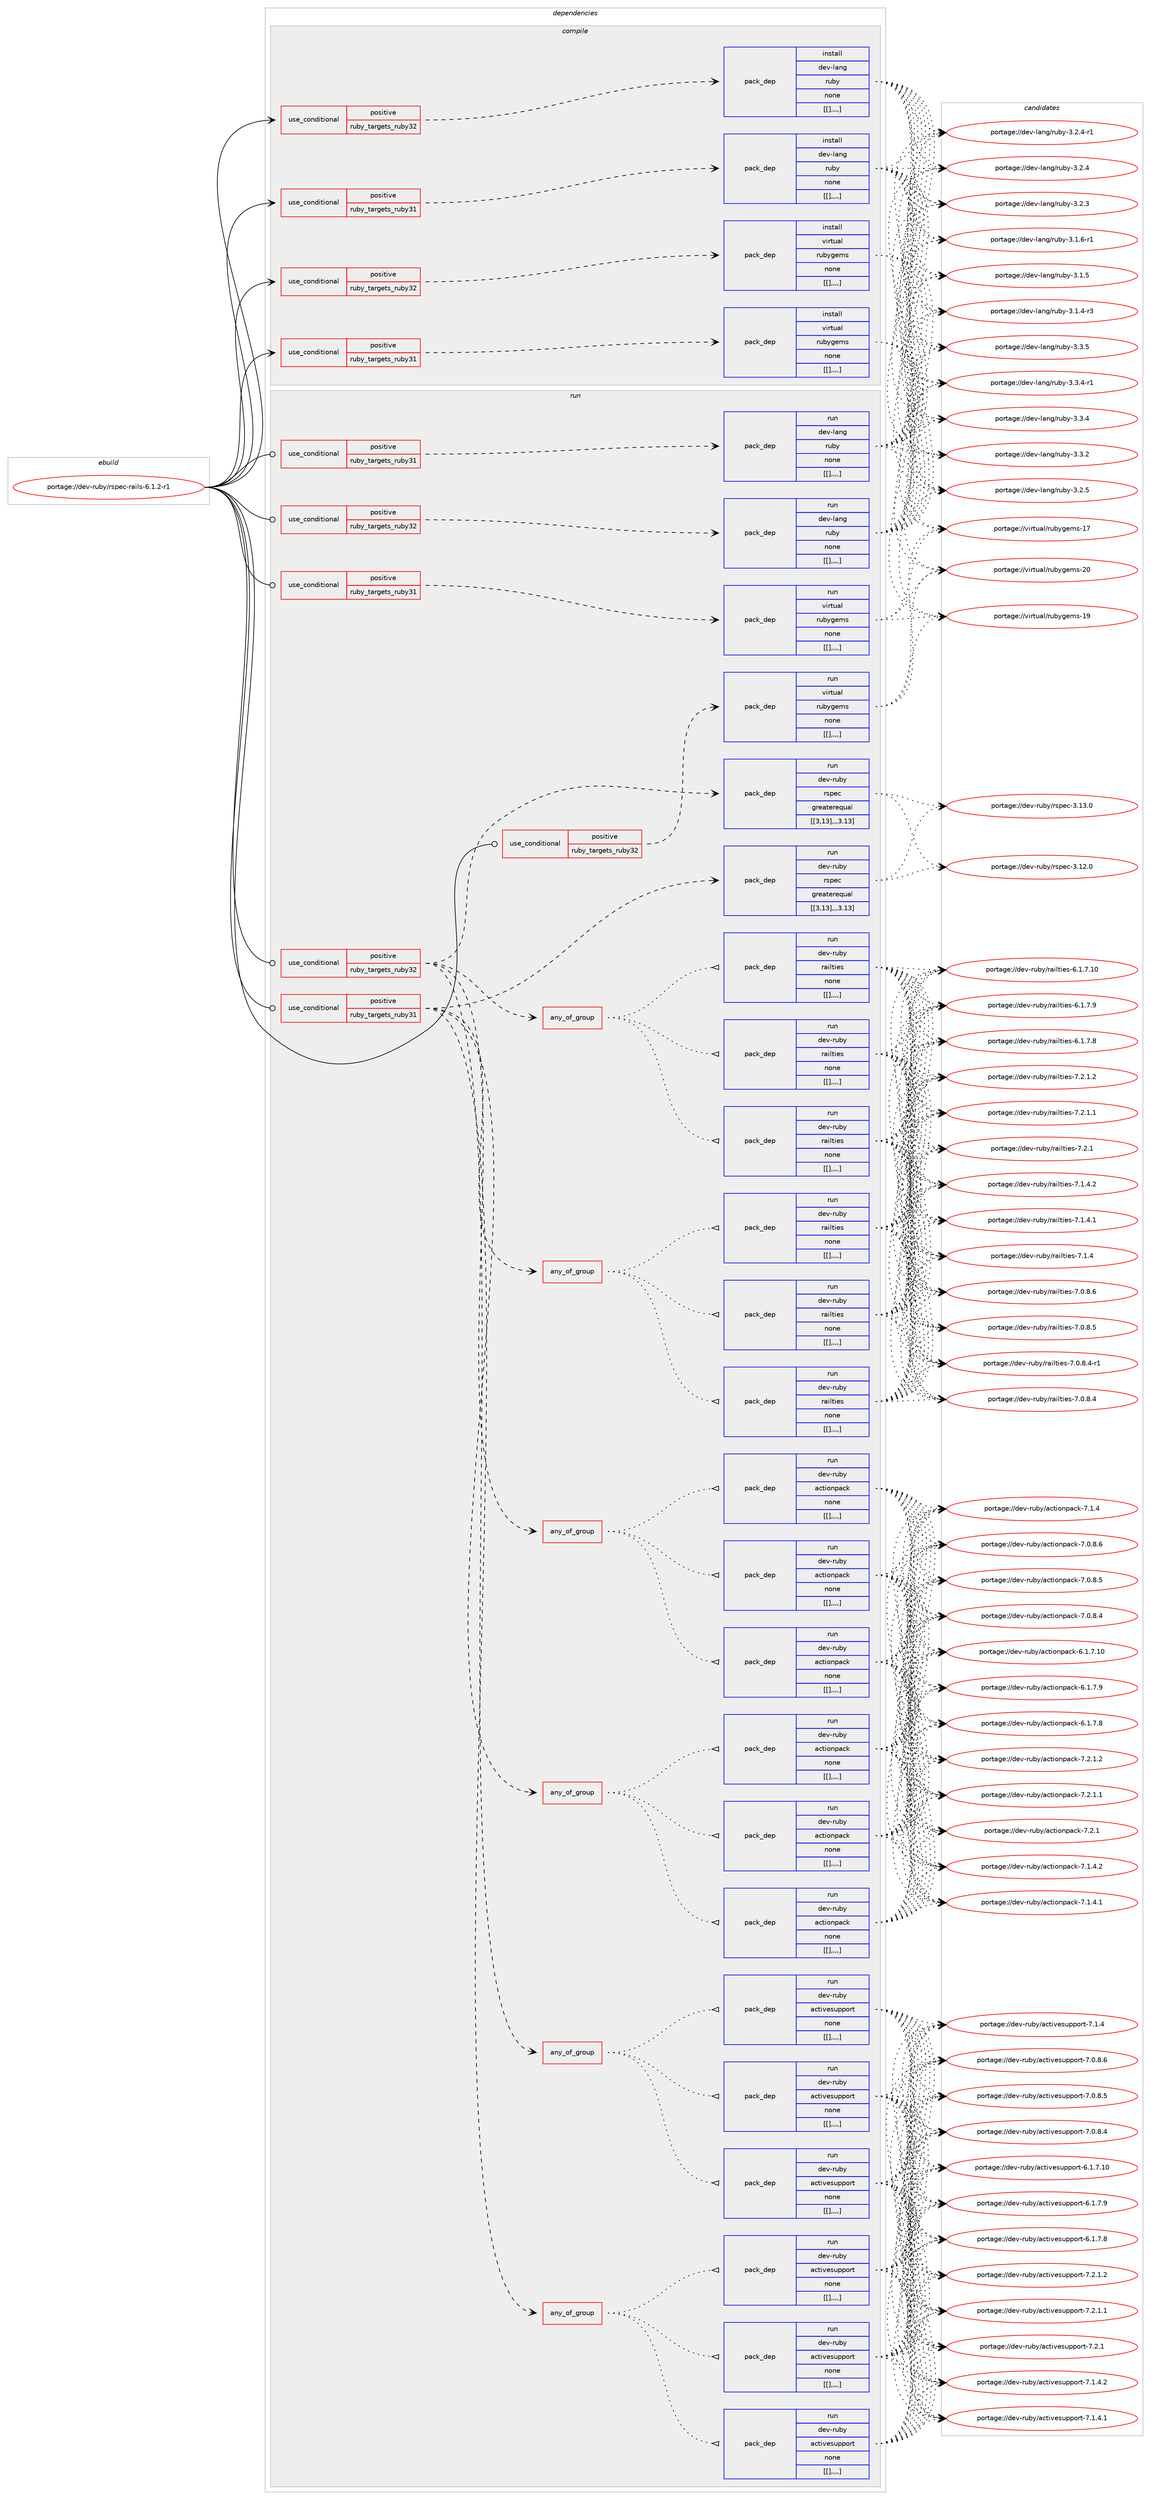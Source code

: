 digraph prolog {

# *************
# Graph options
# *************

newrank=true;
concentrate=true;
compound=true;
graph [rankdir=LR,fontname=Helvetica,fontsize=10,ranksep=1.5];#, ranksep=2.5, nodesep=0.2];
edge  [arrowhead=vee];
node  [fontname=Helvetica,fontsize=10];

# **********
# The ebuild
# **********

subgraph cluster_leftcol {
color=gray;
label=<<i>ebuild</i>>;
id [label="portage://dev-ruby/rspec-rails-6.1.2-r1", color=red, width=4, href="../dev-ruby/rspec-rails-6.1.2-r1.svg"];
}

# ****************
# The dependencies
# ****************

subgraph cluster_midcol {
color=gray;
label=<<i>dependencies</i>>;
subgraph cluster_compile {
fillcolor="#eeeeee";
style=filled;
label=<<i>compile</i>>;
subgraph cond59356 {
dependency211040 [label=<<TABLE BORDER="0" CELLBORDER="1" CELLSPACING="0" CELLPADDING="4"><TR><TD ROWSPAN="3" CELLPADDING="10">use_conditional</TD></TR><TR><TD>positive</TD></TR><TR><TD>ruby_targets_ruby31</TD></TR></TABLE>>, shape=none, color=red];
subgraph pack150223 {
dependency211041 [label=<<TABLE BORDER="0" CELLBORDER="1" CELLSPACING="0" CELLPADDING="4" WIDTH="220"><TR><TD ROWSPAN="6" CELLPADDING="30">pack_dep</TD></TR><TR><TD WIDTH="110">install</TD></TR><TR><TD>dev-lang</TD></TR><TR><TD>ruby</TD></TR><TR><TD>none</TD></TR><TR><TD>[[],,,,]</TD></TR></TABLE>>, shape=none, color=blue];
}
dependency211040:e -> dependency211041:w [weight=20,style="dashed",arrowhead="vee"];
}
id:e -> dependency211040:w [weight=20,style="solid",arrowhead="vee"];
subgraph cond59369 {
dependency211047 [label=<<TABLE BORDER="0" CELLBORDER="1" CELLSPACING="0" CELLPADDING="4"><TR><TD ROWSPAN="3" CELLPADDING="10">use_conditional</TD></TR><TR><TD>positive</TD></TR><TR><TD>ruby_targets_ruby31</TD></TR></TABLE>>, shape=none, color=red];
subgraph pack150235 {
dependency211130 [label=<<TABLE BORDER="0" CELLBORDER="1" CELLSPACING="0" CELLPADDING="4" WIDTH="220"><TR><TD ROWSPAN="6" CELLPADDING="30">pack_dep</TD></TR><TR><TD WIDTH="110">install</TD></TR><TR><TD>virtual</TD></TR><TR><TD>rubygems</TD></TR><TR><TD>none</TD></TR><TR><TD>[[],,,,]</TD></TR></TABLE>>, shape=none, color=blue];
}
dependency211047:e -> dependency211130:w [weight=20,style="dashed",arrowhead="vee"];
}
id:e -> dependency211047:w [weight=20,style="solid",arrowhead="vee"];
subgraph cond59407 {
dependency211136 [label=<<TABLE BORDER="0" CELLBORDER="1" CELLSPACING="0" CELLPADDING="4"><TR><TD ROWSPAN="3" CELLPADDING="10">use_conditional</TD></TR><TR><TD>positive</TD></TR><TR><TD>ruby_targets_ruby32</TD></TR></TABLE>>, shape=none, color=red];
subgraph pack150281 {
dependency211204 [label=<<TABLE BORDER="0" CELLBORDER="1" CELLSPACING="0" CELLPADDING="4" WIDTH="220"><TR><TD ROWSPAN="6" CELLPADDING="30">pack_dep</TD></TR><TR><TD WIDTH="110">install</TD></TR><TR><TD>dev-lang</TD></TR><TR><TD>ruby</TD></TR><TR><TD>none</TD></TR><TR><TD>[[],,,,]</TD></TR></TABLE>>, shape=none, color=blue];
}
dependency211136:e -> dependency211204:w [weight=20,style="dashed",arrowhead="vee"];
}
id:e -> dependency211136:w [weight=20,style="solid",arrowhead="vee"];
subgraph cond59444 {
dependency211225 [label=<<TABLE BORDER="0" CELLBORDER="1" CELLSPACING="0" CELLPADDING="4"><TR><TD ROWSPAN="3" CELLPADDING="10">use_conditional</TD></TR><TR><TD>positive</TD></TR><TR><TD>ruby_targets_ruby32</TD></TR></TABLE>>, shape=none, color=red];
subgraph pack150416 {
dependency211439 [label=<<TABLE BORDER="0" CELLBORDER="1" CELLSPACING="0" CELLPADDING="4" WIDTH="220"><TR><TD ROWSPAN="6" CELLPADDING="30">pack_dep</TD></TR><TR><TD WIDTH="110">install</TD></TR><TR><TD>virtual</TD></TR><TR><TD>rubygems</TD></TR><TR><TD>none</TD></TR><TR><TD>[[],,,,]</TD></TR></TABLE>>, shape=none, color=blue];
}
dependency211225:e -> dependency211439:w [weight=20,style="dashed",arrowhead="vee"];
}
id:e -> dependency211225:w [weight=20,style="solid",arrowhead="vee"];
}
subgraph cluster_compileandrun {
fillcolor="#eeeeee";
style=filled;
label=<<i>compile and run</i>>;
}
subgraph cluster_run {
fillcolor="#eeeeee";
style=filled;
label=<<i>run</i>>;
subgraph cond59561 {
dependency211449 [label=<<TABLE BORDER="0" CELLBORDER="1" CELLSPACING="0" CELLPADDING="4"><TR><TD ROWSPAN="3" CELLPADDING="10">use_conditional</TD></TR><TR><TD>positive</TD></TR><TR><TD>ruby_targets_ruby31</TD></TR></TABLE>>, shape=none, color=red];
subgraph any1314 {
dependency211495 [label=<<TABLE BORDER="0" CELLBORDER="1" CELLSPACING="0" CELLPADDING="4"><TR><TD CELLPADDING="10">any_of_group</TD></TR></TABLE>>, shape=none, color=red];subgraph pack150461 {
dependency211522 [label=<<TABLE BORDER="0" CELLBORDER="1" CELLSPACING="0" CELLPADDING="4" WIDTH="220"><TR><TD ROWSPAN="6" CELLPADDING="30">pack_dep</TD></TR><TR><TD WIDTH="110">run</TD></TR><TR><TD>dev-ruby</TD></TR><TR><TD>activesupport</TD></TR><TR><TD>none</TD></TR><TR><TD>[[],,,,]</TD></TR></TABLE>>, shape=none, color=blue];
}
dependency211495:e -> dependency211522:w [weight=20,style="dotted",arrowhead="oinv"];
subgraph pack150479 {
dependency211571 [label=<<TABLE BORDER="0" CELLBORDER="1" CELLSPACING="0" CELLPADDING="4" WIDTH="220"><TR><TD ROWSPAN="6" CELLPADDING="30">pack_dep</TD></TR><TR><TD WIDTH="110">run</TD></TR><TR><TD>dev-ruby</TD></TR><TR><TD>activesupport</TD></TR><TR><TD>none</TD></TR><TR><TD>[[],,,,]</TD></TR></TABLE>>, shape=none, color=blue];
}
dependency211495:e -> dependency211571:w [weight=20,style="dotted",arrowhead="oinv"];
subgraph pack150504 {
dependency211622 [label=<<TABLE BORDER="0" CELLBORDER="1" CELLSPACING="0" CELLPADDING="4" WIDTH="220"><TR><TD ROWSPAN="6" CELLPADDING="30">pack_dep</TD></TR><TR><TD WIDTH="110">run</TD></TR><TR><TD>dev-ruby</TD></TR><TR><TD>activesupport</TD></TR><TR><TD>none</TD></TR><TR><TD>[[],,,,]</TD></TR></TABLE>>, shape=none, color=blue];
}
dependency211495:e -> dependency211622:w [weight=20,style="dotted",arrowhead="oinv"];
}
dependency211449:e -> dependency211495:w [weight=20,style="dashed",arrowhead="vee"];
subgraph any1317 {
dependency211692 [label=<<TABLE BORDER="0" CELLBORDER="1" CELLSPACING="0" CELLPADDING="4"><TR><TD CELLPADDING="10">any_of_group</TD></TR></TABLE>>, shape=none, color=red];subgraph pack150603 {
dependency211781 [label=<<TABLE BORDER="0" CELLBORDER="1" CELLSPACING="0" CELLPADDING="4" WIDTH="220"><TR><TD ROWSPAN="6" CELLPADDING="30">pack_dep</TD></TR><TR><TD WIDTH="110">run</TD></TR><TR><TD>dev-ruby</TD></TR><TR><TD>actionpack</TD></TR><TR><TD>none</TD></TR><TR><TD>[[],,,,]</TD></TR></TABLE>>, shape=none, color=blue];
}
dependency211692:e -> dependency211781:w [weight=20,style="dotted",arrowhead="oinv"];
subgraph pack150631 {
dependency211805 [label=<<TABLE BORDER="0" CELLBORDER="1" CELLSPACING="0" CELLPADDING="4" WIDTH="220"><TR><TD ROWSPAN="6" CELLPADDING="30">pack_dep</TD></TR><TR><TD WIDTH="110">run</TD></TR><TR><TD>dev-ruby</TD></TR><TR><TD>actionpack</TD></TR><TR><TD>none</TD></TR><TR><TD>[[],,,,]</TD></TR></TABLE>>, shape=none, color=blue];
}
dependency211692:e -> dependency211805:w [weight=20,style="dotted",arrowhead="oinv"];
subgraph pack150635 {
dependency211908 [label=<<TABLE BORDER="0" CELLBORDER="1" CELLSPACING="0" CELLPADDING="4" WIDTH="220"><TR><TD ROWSPAN="6" CELLPADDING="30">pack_dep</TD></TR><TR><TD WIDTH="110">run</TD></TR><TR><TD>dev-ruby</TD></TR><TR><TD>actionpack</TD></TR><TR><TD>none</TD></TR><TR><TD>[[],,,,]</TD></TR></TABLE>>, shape=none, color=blue];
}
dependency211692:e -> dependency211908:w [weight=20,style="dotted",arrowhead="oinv"];
}
dependency211449:e -> dependency211692:w [weight=20,style="dashed",arrowhead="vee"];
subgraph any1319 {
dependency211948 [label=<<TABLE BORDER="0" CELLBORDER="1" CELLSPACING="0" CELLPADDING="4"><TR><TD CELLPADDING="10">any_of_group</TD></TR></TABLE>>, shape=none, color=red];subgraph pack150726 {
dependency211999 [label=<<TABLE BORDER="0" CELLBORDER="1" CELLSPACING="0" CELLPADDING="4" WIDTH="220"><TR><TD ROWSPAN="6" CELLPADDING="30">pack_dep</TD></TR><TR><TD WIDTH="110">run</TD></TR><TR><TD>dev-ruby</TD></TR><TR><TD>railties</TD></TR><TR><TD>none</TD></TR><TR><TD>[[],,,,]</TD></TR></TABLE>>, shape=none, color=blue];
}
dependency211948:e -> dependency211999:w [weight=20,style="dotted",arrowhead="oinv"];
subgraph pack150740 {
dependency212018 [label=<<TABLE BORDER="0" CELLBORDER="1" CELLSPACING="0" CELLPADDING="4" WIDTH="220"><TR><TD ROWSPAN="6" CELLPADDING="30">pack_dep</TD></TR><TR><TD WIDTH="110">run</TD></TR><TR><TD>dev-ruby</TD></TR><TR><TD>railties</TD></TR><TR><TD>none</TD></TR><TR><TD>[[],,,,]</TD></TR></TABLE>>, shape=none, color=blue];
}
dependency211948:e -> dependency212018:w [weight=20,style="dotted",arrowhead="oinv"];
subgraph pack150754 {
dependency212042 [label=<<TABLE BORDER="0" CELLBORDER="1" CELLSPACING="0" CELLPADDING="4" WIDTH="220"><TR><TD ROWSPAN="6" CELLPADDING="30">pack_dep</TD></TR><TR><TD WIDTH="110">run</TD></TR><TR><TD>dev-ruby</TD></TR><TR><TD>railties</TD></TR><TR><TD>none</TD></TR><TR><TD>[[],,,,]</TD></TR></TABLE>>, shape=none, color=blue];
}
dependency211948:e -> dependency212042:w [weight=20,style="dotted",arrowhead="oinv"];
}
dependency211449:e -> dependency211948:w [weight=20,style="dashed",arrowhead="vee"];
subgraph pack150770 {
dependency212047 [label=<<TABLE BORDER="0" CELLBORDER="1" CELLSPACING="0" CELLPADDING="4" WIDTH="220"><TR><TD ROWSPAN="6" CELLPADDING="30">pack_dep</TD></TR><TR><TD WIDTH="110">run</TD></TR><TR><TD>dev-ruby</TD></TR><TR><TD>rspec</TD></TR><TR><TD>greaterequal</TD></TR><TR><TD>[[3,13],,,3.13]</TD></TR></TABLE>>, shape=none, color=blue];
}
dependency211449:e -> dependency212047:w [weight=20,style="dashed",arrowhead="vee"];
}
id:e -> dependency211449:w [weight=20,style="solid",arrowhead="odot"];
subgraph cond59816 {
dependency212091 [label=<<TABLE BORDER="0" CELLBORDER="1" CELLSPACING="0" CELLPADDING="4"><TR><TD ROWSPAN="3" CELLPADDING="10">use_conditional</TD></TR><TR><TD>positive</TD></TR><TR><TD>ruby_targets_ruby31</TD></TR></TABLE>>, shape=none, color=red];
subgraph pack150796 {
dependency212172 [label=<<TABLE BORDER="0" CELLBORDER="1" CELLSPACING="0" CELLPADDING="4" WIDTH="220"><TR><TD ROWSPAN="6" CELLPADDING="30">pack_dep</TD></TR><TR><TD WIDTH="110">run</TD></TR><TR><TD>dev-lang</TD></TR><TR><TD>ruby</TD></TR><TR><TD>none</TD></TR><TR><TD>[[],,,,]</TD></TR></TABLE>>, shape=none, color=blue];
}
dependency212091:e -> dependency212172:w [weight=20,style="dashed",arrowhead="vee"];
}
id:e -> dependency212091:w [weight=20,style="solid",arrowhead="odot"];
subgraph cond59874 {
dependency212194 [label=<<TABLE BORDER="0" CELLBORDER="1" CELLSPACING="0" CELLPADDING="4"><TR><TD ROWSPAN="3" CELLPADDING="10">use_conditional</TD></TR><TR><TD>positive</TD></TR><TR><TD>ruby_targets_ruby31</TD></TR></TABLE>>, shape=none, color=red];
subgraph pack150852 {
dependency212216 [label=<<TABLE BORDER="0" CELLBORDER="1" CELLSPACING="0" CELLPADDING="4" WIDTH="220"><TR><TD ROWSPAN="6" CELLPADDING="30">pack_dep</TD></TR><TR><TD WIDTH="110">run</TD></TR><TR><TD>virtual</TD></TR><TR><TD>rubygems</TD></TR><TR><TD>none</TD></TR><TR><TD>[[],,,,]</TD></TR></TABLE>>, shape=none, color=blue];
}
dependency212194:e -> dependency212216:w [weight=20,style="dashed",arrowhead="vee"];
}
id:e -> dependency212194:w [weight=20,style="solid",arrowhead="odot"];
subgraph cond59890 {
dependency212257 [label=<<TABLE BORDER="0" CELLBORDER="1" CELLSPACING="0" CELLPADDING="4"><TR><TD ROWSPAN="3" CELLPADDING="10">use_conditional</TD></TR><TR><TD>positive</TD></TR><TR><TD>ruby_targets_ruby32</TD></TR></TABLE>>, shape=none, color=red];
subgraph any1323 {
dependency212261 [label=<<TABLE BORDER="0" CELLBORDER="1" CELLSPACING="0" CELLPADDING="4"><TR><TD CELLPADDING="10">any_of_group</TD></TR></TABLE>>, shape=none, color=red];subgraph pack150911 {
dependency212386 [label=<<TABLE BORDER="0" CELLBORDER="1" CELLSPACING="0" CELLPADDING="4" WIDTH="220"><TR><TD ROWSPAN="6" CELLPADDING="30">pack_dep</TD></TR><TR><TD WIDTH="110">run</TD></TR><TR><TD>dev-ruby</TD></TR><TR><TD>activesupport</TD></TR><TR><TD>none</TD></TR><TR><TD>[[],,,,]</TD></TR></TABLE>>, shape=none, color=blue];
}
dependency212261:e -> dependency212386:w [weight=20,style="dotted",arrowhead="oinv"];
subgraph pack150976 {
dependency212409 [label=<<TABLE BORDER="0" CELLBORDER="1" CELLSPACING="0" CELLPADDING="4" WIDTH="220"><TR><TD ROWSPAN="6" CELLPADDING="30">pack_dep</TD></TR><TR><TD WIDTH="110">run</TD></TR><TR><TD>dev-ruby</TD></TR><TR><TD>activesupport</TD></TR><TR><TD>none</TD></TR><TR><TD>[[],,,,]</TD></TR></TABLE>>, shape=none, color=blue];
}
dependency212261:e -> dependency212409:w [weight=20,style="dotted",arrowhead="oinv"];
subgraph pack150985 {
dependency212428 [label=<<TABLE BORDER="0" CELLBORDER="1" CELLSPACING="0" CELLPADDING="4" WIDTH="220"><TR><TD ROWSPAN="6" CELLPADDING="30">pack_dep</TD></TR><TR><TD WIDTH="110">run</TD></TR><TR><TD>dev-ruby</TD></TR><TR><TD>activesupport</TD></TR><TR><TD>none</TD></TR><TR><TD>[[],,,,]</TD></TR></TABLE>>, shape=none, color=blue];
}
dependency212261:e -> dependency212428:w [weight=20,style="dotted",arrowhead="oinv"];
}
dependency212257:e -> dependency212261:w [weight=20,style="dashed",arrowhead="vee"];
subgraph any1325 {
dependency212492 [label=<<TABLE BORDER="0" CELLBORDER="1" CELLSPACING="0" CELLPADDING="4"><TR><TD CELLPADDING="10">any_of_group</TD></TR></TABLE>>, shape=none, color=red];subgraph pack151021 {
dependency212533 [label=<<TABLE BORDER="0" CELLBORDER="1" CELLSPACING="0" CELLPADDING="4" WIDTH="220"><TR><TD ROWSPAN="6" CELLPADDING="30">pack_dep</TD></TR><TR><TD WIDTH="110">run</TD></TR><TR><TD>dev-ruby</TD></TR><TR><TD>actionpack</TD></TR><TR><TD>none</TD></TR><TR><TD>[[],,,,]</TD></TR></TABLE>>, shape=none, color=blue];
}
dependency212492:e -> dependency212533:w [weight=20,style="dotted",arrowhead="oinv"];
subgraph pack151067 {
dependency212604 [label=<<TABLE BORDER="0" CELLBORDER="1" CELLSPACING="0" CELLPADDING="4" WIDTH="220"><TR><TD ROWSPAN="6" CELLPADDING="30">pack_dep</TD></TR><TR><TD WIDTH="110">run</TD></TR><TR><TD>dev-ruby</TD></TR><TR><TD>actionpack</TD></TR><TR><TD>none</TD></TR><TR><TD>[[],,,,]</TD></TR></TABLE>>, shape=none, color=blue];
}
dependency212492:e -> dependency212604:w [weight=20,style="dotted",arrowhead="oinv"];
subgraph pack151092 {
dependency212644 [label=<<TABLE BORDER="0" CELLBORDER="1" CELLSPACING="0" CELLPADDING="4" WIDTH="220"><TR><TD ROWSPAN="6" CELLPADDING="30">pack_dep</TD></TR><TR><TD WIDTH="110">run</TD></TR><TR><TD>dev-ruby</TD></TR><TR><TD>actionpack</TD></TR><TR><TD>none</TD></TR><TR><TD>[[],,,,]</TD></TR></TABLE>>, shape=none, color=blue];
}
dependency212492:e -> dependency212644:w [weight=20,style="dotted",arrowhead="oinv"];
}
dependency212257:e -> dependency212492:w [weight=20,style="dashed",arrowhead="vee"];
subgraph any1327 {
dependency212713 [label=<<TABLE BORDER="0" CELLBORDER="1" CELLSPACING="0" CELLPADDING="4"><TR><TD CELLPADDING="10">any_of_group</TD></TR></TABLE>>, shape=none, color=red];subgraph pack151150 {
dependency212733 [label=<<TABLE BORDER="0" CELLBORDER="1" CELLSPACING="0" CELLPADDING="4" WIDTH="220"><TR><TD ROWSPAN="6" CELLPADDING="30">pack_dep</TD></TR><TR><TD WIDTH="110">run</TD></TR><TR><TD>dev-ruby</TD></TR><TR><TD>railties</TD></TR><TR><TD>none</TD></TR><TR><TD>[[],,,,]</TD></TR></TABLE>>, shape=none, color=blue];
}
dependency212713:e -> dependency212733:w [weight=20,style="dotted",arrowhead="oinv"];
subgraph pack151164 {
dependency212769 [label=<<TABLE BORDER="0" CELLBORDER="1" CELLSPACING="0" CELLPADDING="4" WIDTH="220"><TR><TD ROWSPAN="6" CELLPADDING="30">pack_dep</TD></TR><TR><TD WIDTH="110">run</TD></TR><TR><TD>dev-ruby</TD></TR><TR><TD>railties</TD></TR><TR><TD>none</TD></TR><TR><TD>[[],,,,]</TD></TR></TABLE>>, shape=none, color=blue];
}
dependency212713:e -> dependency212769:w [weight=20,style="dotted",arrowhead="oinv"];
subgraph pack151190 {
dependency212811 [label=<<TABLE BORDER="0" CELLBORDER="1" CELLSPACING="0" CELLPADDING="4" WIDTH="220"><TR><TD ROWSPAN="6" CELLPADDING="30">pack_dep</TD></TR><TR><TD WIDTH="110">run</TD></TR><TR><TD>dev-ruby</TD></TR><TR><TD>railties</TD></TR><TR><TD>none</TD></TR><TR><TD>[[],,,,]</TD></TR></TABLE>>, shape=none, color=blue];
}
dependency212713:e -> dependency212811:w [weight=20,style="dotted",arrowhead="oinv"];
}
dependency212257:e -> dependency212713:w [weight=20,style="dashed",arrowhead="vee"];
subgraph pack151210 {
dependency212834 [label=<<TABLE BORDER="0" CELLBORDER="1" CELLSPACING="0" CELLPADDING="4" WIDTH="220"><TR><TD ROWSPAN="6" CELLPADDING="30">pack_dep</TD></TR><TR><TD WIDTH="110">run</TD></TR><TR><TD>dev-ruby</TD></TR><TR><TD>rspec</TD></TR><TR><TD>greaterequal</TD></TR><TR><TD>[[3,13],,,3.13]</TD></TR></TABLE>>, shape=none, color=blue];
}
dependency212257:e -> dependency212834:w [weight=20,style="dashed",arrowhead="vee"];
}
id:e -> dependency212257:w [weight=20,style="solid",arrowhead="odot"];
subgraph cond60155 {
dependency212853 [label=<<TABLE BORDER="0" CELLBORDER="1" CELLSPACING="0" CELLPADDING="4"><TR><TD ROWSPAN="3" CELLPADDING="10">use_conditional</TD></TR><TR><TD>positive</TD></TR><TR><TD>ruby_targets_ruby32</TD></TR></TABLE>>, shape=none, color=red];
subgraph pack151221 {
dependency212855 [label=<<TABLE BORDER="0" CELLBORDER="1" CELLSPACING="0" CELLPADDING="4" WIDTH="220"><TR><TD ROWSPAN="6" CELLPADDING="30">pack_dep</TD></TR><TR><TD WIDTH="110">run</TD></TR><TR><TD>dev-lang</TD></TR><TR><TD>ruby</TD></TR><TR><TD>none</TD></TR><TR><TD>[[],,,,]</TD></TR></TABLE>>, shape=none, color=blue];
}
dependency212853:e -> dependency212855:w [weight=20,style="dashed",arrowhead="vee"];
}
id:e -> dependency212853:w [weight=20,style="solid",arrowhead="odot"];
subgraph cond60173 {
dependency212876 [label=<<TABLE BORDER="0" CELLBORDER="1" CELLSPACING="0" CELLPADDING="4"><TR><TD ROWSPAN="3" CELLPADDING="10">use_conditional</TD></TR><TR><TD>positive</TD></TR><TR><TD>ruby_targets_ruby32</TD></TR></TABLE>>, shape=none, color=red];
subgraph pack151237 {
dependency212898 [label=<<TABLE BORDER="0" CELLBORDER="1" CELLSPACING="0" CELLPADDING="4" WIDTH="220"><TR><TD ROWSPAN="6" CELLPADDING="30">pack_dep</TD></TR><TR><TD WIDTH="110">run</TD></TR><TR><TD>virtual</TD></TR><TR><TD>rubygems</TD></TR><TR><TD>none</TD></TR><TR><TD>[[],,,,]</TD></TR></TABLE>>, shape=none, color=blue];
}
dependency212876:e -> dependency212898:w [weight=20,style="dashed",arrowhead="vee"];
}
id:e -> dependency212876:w [weight=20,style="solid",arrowhead="odot"];
}
}

# **************
# The candidates
# **************

subgraph cluster_choices {
rank=same;
color=gray;
label=<<i>candidates</i>>;

subgraph choice150812 {
color=black;
nodesep=1;
choice10010111845108971101034711411798121455146514653 [label="portage://dev-lang/ruby-3.3.5", color=red, width=4,href="../dev-lang/ruby-3.3.5.svg"];
choice100101118451089711010347114117981214551465146524511449 [label="portage://dev-lang/ruby-3.3.4-r1", color=red, width=4,href="../dev-lang/ruby-3.3.4-r1.svg"];
choice10010111845108971101034711411798121455146514652 [label="portage://dev-lang/ruby-3.3.4", color=red, width=4,href="../dev-lang/ruby-3.3.4.svg"];
choice10010111845108971101034711411798121455146514650 [label="portage://dev-lang/ruby-3.3.2", color=red, width=4,href="../dev-lang/ruby-3.3.2.svg"];
choice10010111845108971101034711411798121455146504653 [label="portage://dev-lang/ruby-3.2.5", color=red, width=4,href="../dev-lang/ruby-3.2.5.svg"];
choice100101118451089711010347114117981214551465046524511449 [label="portage://dev-lang/ruby-3.2.4-r1", color=red, width=4,href="../dev-lang/ruby-3.2.4-r1.svg"];
choice10010111845108971101034711411798121455146504652 [label="portage://dev-lang/ruby-3.2.4", color=red, width=4,href="../dev-lang/ruby-3.2.4.svg"];
choice10010111845108971101034711411798121455146504651 [label="portage://dev-lang/ruby-3.2.3", color=red, width=4,href="../dev-lang/ruby-3.2.3.svg"];
choice100101118451089711010347114117981214551464946544511449 [label="portage://dev-lang/ruby-3.1.6-r1", color=red, width=4,href="../dev-lang/ruby-3.1.6-r1.svg"];
choice10010111845108971101034711411798121455146494653 [label="portage://dev-lang/ruby-3.1.5", color=red, width=4,href="../dev-lang/ruby-3.1.5.svg"];
choice100101118451089711010347114117981214551464946524511451 [label="portage://dev-lang/ruby-3.1.4-r3", color=red, width=4,href="../dev-lang/ruby-3.1.4-r3.svg"];
dependency211041:e -> choice10010111845108971101034711411798121455146514653:w [style=dotted,weight="100"];
dependency211041:e -> choice100101118451089711010347114117981214551465146524511449:w [style=dotted,weight="100"];
dependency211041:e -> choice10010111845108971101034711411798121455146514652:w [style=dotted,weight="100"];
dependency211041:e -> choice10010111845108971101034711411798121455146514650:w [style=dotted,weight="100"];
dependency211041:e -> choice10010111845108971101034711411798121455146504653:w [style=dotted,weight="100"];
dependency211041:e -> choice100101118451089711010347114117981214551465046524511449:w [style=dotted,weight="100"];
dependency211041:e -> choice10010111845108971101034711411798121455146504652:w [style=dotted,weight="100"];
dependency211041:e -> choice10010111845108971101034711411798121455146504651:w [style=dotted,weight="100"];
dependency211041:e -> choice100101118451089711010347114117981214551464946544511449:w [style=dotted,weight="100"];
dependency211041:e -> choice10010111845108971101034711411798121455146494653:w [style=dotted,weight="100"];
dependency211041:e -> choice100101118451089711010347114117981214551464946524511451:w [style=dotted,weight="100"];
}
subgraph choice150817 {
color=black;
nodesep=1;
choice118105114116117971084711411798121103101109115455048 [label="portage://virtual/rubygems-20", color=red, width=4,href="../virtual/rubygems-20.svg"];
choice118105114116117971084711411798121103101109115454957 [label="portage://virtual/rubygems-19", color=red, width=4,href="../virtual/rubygems-19.svg"];
choice118105114116117971084711411798121103101109115454955 [label="portage://virtual/rubygems-17", color=red, width=4,href="../virtual/rubygems-17.svg"];
dependency211130:e -> choice118105114116117971084711411798121103101109115455048:w [style=dotted,weight="100"];
dependency211130:e -> choice118105114116117971084711411798121103101109115454957:w [style=dotted,weight="100"];
dependency211130:e -> choice118105114116117971084711411798121103101109115454955:w [style=dotted,weight="100"];
}
subgraph choice150819 {
color=black;
nodesep=1;
choice10010111845108971101034711411798121455146514653 [label="portage://dev-lang/ruby-3.3.5", color=red, width=4,href="../dev-lang/ruby-3.3.5.svg"];
choice100101118451089711010347114117981214551465146524511449 [label="portage://dev-lang/ruby-3.3.4-r1", color=red, width=4,href="../dev-lang/ruby-3.3.4-r1.svg"];
choice10010111845108971101034711411798121455146514652 [label="portage://dev-lang/ruby-3.3.4", color=red, width=4,href="../dev-lang/ruby-3.3.4.svg"];
choice10010111845108971101034711411798121455146514650 [label="portage://dev-lang/ruby-3.3.2", color=red, width=4,href="../dev-lang/ruby-3.3.2.svg"];
choice10010111845108971101034711411798121455146504653 [label="portage://dev-lang/ruby-3.2.5", color=red, width=4,href="../dev-lang/ruby-3.2.5.svg"];
choice100101118451089711010347114117981214551465046524511449 [label="portage://dev-lang/ruby-3.2.4-r1", color=red, width=4,href="../dev-lang/ruby-3.2.4-r1.svg"];
choice10010111845108971101034711411798121455146504652 [label="portage://dev-lang/ruby-3.2.4", color=red, width=4,href="../dev-lang/ruby-3.2.4.svg"];
choice10010111845108971101034711411798121455146504651 [label="portage://dev-lang/ruby-3.2.3", color=red, width=4,href="../dev-lang/ruby-3.2.3.svg"];
choice100101118451089711010347114117981214551464946544511449 [label="portage://dev-lang/ruby-3.1.6-r1", color=red, width=4,href="../dev-lang/ruby-3.1.6-r1.svg"];
choice10010111845108971101034711411798121455146494653 [label="portage://dev-lang/ruby-3.1.5", color=red, width=4,href="../dev-lang/ruby-3.1.5.svg"];
choice100101118451089711010347114117981214551464946524511451 [label="portage://dev-lang/ruby-3.1.4-r3", color=red, width=4,href="../dev-lang/ruby-3.1.4-r3.svg"];
dependency211204:e -> choice10010111845108971101034711411798121455146514653:w [style=dotted,weight="100"];
dependency211204:e -> choice100101118451089711010347114117981214551465146524511449:w [style=dotted,weight="100"];
dependency211204:e -> choice10010111845108971101034711411798121455146514652:w [style=dotted,weight="100"];
dependency211204:e -> choice10010111845108971101034711411798121455146514650:w [style=dotted,weight="100"];
dependency211204:e -> choice10010111845108971101034711411798121455146504653:w [style=dotted,weight="100"];
dependency211204:e -> choice100101118451089711010347114117981214551465046524511449:w [style=dotted,weight="100"];
dependency211204:e -> choice10010111845108971101034711411798121455146504652:w [style=dotted,weight="100"];
dependency211204:e -> choice10010111845108971101034711411798121455146504651:w [style=dotted,weight="100"];
dependency211204:e -> choice100101118451089711010347114117981214551464946544511449:w [style=dotted,weight="100"];
dependency211204:e -> choice10010111845108971101034711411798121455146494653:w [style=dotted,weight="100"];
dependency211204:e -> choice100101118451089711010347114117981214551464946524511451:w [style=dotted,weight="100"];
}
subgraph choice150842 {
color=black;
nodesep=1;
choice118105114116117971084711411798121103101109115455048 [label="portage://virtual/rubygems-20", color=red, width=4,href="../virtual/rubygems-20.svg"];
choice118105114116117971084711411798121103101109115454957 [label="portage://virtual/rubygems-19", color=red, width=4,href="../virtual/rubygems-19.svg"];
choice118105114116117971084711411798121103101109115454955 [label="portage://virtual/rubygems-17", color=red, width=4,href="../virtual/rubygems-17.svg"];
dependency211439:e -> choice118105114116117971084711411798121103101109115455048:w [style=dotted,weight="100"];
dependency211439:e -> choice118105114116117971084711411798121103101109115454957:w [style=dotted,weight="100"];
dependency211439:e -> choice118105114116117971084711411798121103101109115454955:w [style=dotted,weight="100"];
}
subgraph choice150847 {
color=black;
nodesep=1;
choice10010111845114117981214797991161051181011151171121121111141164555465046494650 [label="portage://dev-ruby/activesupport-7.2.1.2", color=red, width=4,href="../dev-ruby/activesupport-7.2.1.2.svg"];
choice10010111845114117981214797991161051181011151171121121111141164555465046494649 [label="portage://dev-ruby/activesupport-7.2.1.1", color=red, width=4,href="../dev-ruby/activesupport-7.2.1.1.svg"];
choice1001011184511411798121479799116105118101115117112112111114116455546504649 [label="portage://dev-ruby/activesupport-7.2.1", color=red, width=4,href="../dev-ruby/activesupport-7.2.1.svg"];
choice10010111845114117981214797991161051181011151171121121111141164555464946524650 [label="portage://dev-ruby/activesupport-7.1.4.2", color=red, width=4,href="../dev-ruby/activesupport-7.1.4.2.svg"];
choice10010111845114117981214797991161051181011151171121121111141164555464946524649 [label="portage://dev-ruby/activesupport-7.1.4.1", color=red, width=4,href="../dev-ruby/activesupport-7.1.4.1.svg"];
choice1001011184511411798121479799116105118101115117112112111114116455546494652 [label="portage://dev-ruby/activesupport-7.1.4", color=red, width=4,href="../dev-ruby/activesupport-7.1.4.svg"];
choice10010111845114117981214797991161051181011151171121121111141164555464846564654 [label="portage://dev-ruby/activesupport-7.0.8.6", color=red, width=4,href="../dev-ruby/activesupport-7.0.8.6.svg"];
choice10010111845114117981214797991161051181011151171121121111141164555464846564653 [label="portage://dev-ruby/activesupport-7.0.8.5", color=red, width=4,href="../dev-ruby/activesupport-7.0.8.5.svg"];
choice10010111845114117981214797991161051181011151171121121111141164555464846564652 [label="portage://dev-ruby/activesupport-7.0.8.4", color=red, width=4,href="../dev-ruby/activesupport-7.0.8.4.svg"];
choice1001011184511411798121479799116105118101115117112112111114116455446494655464948 [label="portage://dev-ruby/activesupport-6.1.7.10", color=red, width=4,href="../dev-ruby/activesupport-6.1.7.10.svg"];
choice10010111845114117981214797991161051181011151171121121111141164554464946554657 [label="portage://dev-ruby/activesupport-6.1.7.9", color=red, width=4,href="../dev-ruby/activesupport-6.1.7.9.svg"];
choice10010111845114117981214797991161051181011151171121121111141164554464946554656 [label="portage://dev-ruby/activesupport-6.1.7.8", color=red, width=4,href="../dev-ruby/activesupport-6.1.7.8.svg"];
dependency211522:e -> choice10010111845114117981214797991161051181011151171121121111141164555465046494650:w [style=dotted,weight="100"];
dependency211522:e -> choice10010111845114117981214797991161051181011151171121121111141164555465046494649:w [style=dotted,weight="100"];
dependency211522:e -> choice1001011184511411798121479799116105118101115117112112111114116455546504649:w [style=dotted,weight="100"];
dependency211522:e -> choice10010111845114117981214797991161051181011151171121121111141164555464946524650:w [style=dotted,weight="100"];
dependency211522:e -> choice10010111845114117981214797991161051181011151171121121111141164555464946524649:w [style=dotted,weight="100"];
dependency211522:e -> choice1001011184511411798121479799116105118101115117112112111114116455546494652:w [style=dotted,weight="100"];
dependency211522:e -> choice10010111845114117981214797991161051181011151171121121111141164555464846564654:w [style=dotted,weight="100"];
dependency211522:e -> choice10010111845114117981214797991161051181011151171121121111141164555464846564653:w [style=dotted,weight="100"];
dependency211522:e -> choice10010111845114117981214797991161051181011151171121121111141164555464846564652:w [style=dotted,weight="100"];
dependency211522:e -> choice1001011184511411798121479799116105118101115117112112111114116455446494655464948:w [style=dotted,weight="100"];
dependency211522:e -> choice10010111845114117981214797991161051181011151171121121111141164554464946554657:w [style=dotted,weight="100"];
dependency211522:e -> choice10010111845114117981214797991161051181011151171121121111141164554464946554656:w [style=dotted,weight="100"];
}
subgraph choice150873 {
color=black;
nodesep=1;
choice10010111845114117981214797991161051181011151171121121111141164555465046494650 [label="portage://dev-ruby/activesupport-7.2.1.2", color=red, width=4,href="../dev-ruby/activesupport-7.2.1.2.svg"];
choice10010111845114117981214797991161051181011151171121121111141164555465046494649 [label="portage://dev-ruby/activesupport-7.2.1.1", color=red, width=4,href="../dev-ruby/activesupport-7.2.1.1.svg"];
choice1001011184511411798121479799116105118101115117112112111114116455546504649 [label="portage://dev-ruby/activesupport-7.2.1", color=red, width=4,href="../dev-ruby/activesupport-7.2.1.svg"];
choice10010111845114117981214797991161051181011151171121121111141164555464946524650 [label="portage://dev-ruby/activesupport-7.1.4.2", color=red, width=4,href="../dev-ruby/activesupport-7.1.4.2.svg"];
choice10010111845114117981214797991161051181011151171121121111141164555464946524649 [label="portage://dev-ruby/activesupport-7.1.4.1", color=red, width=4,href="../dev-ruby/activesupport-7.1.4.1.svg"];
choice1001011184511411798121479799116105118101115117112112111114116455546494652 [label="portage://dev-ruby/activesupport-7.1.4", color=red, width=4,href="../dev-ruby/activesupport-7.1.4.svg"];
choice10010111845114117981214797991161051181011151171121121111141164555464846564654 [label="portage://dev-ruby/activesupport-7.0.8.6", color=red, width=4,href="../dev-ruby/activesupport-7.0.8.6.svg"];
choice10010111845114117981214797991161051181011151171121121111141164555464846564653 [label="portage://dev-ruby/activesupport-7.0.8.5", color=red, width=4,href="../dev-ruby/activesupport-7.0.8.5.svg"];
choice10010111845114117981214797991161051181011151171121121111141164555464846564652 [label="portage://dev-ruby/activesupport-7.0.8.4", color=red, width=4,href="../dev-ruby/activesupport-7.0.8.4.svg"];
choice1001011184511411798121479799116105118101115117112112111114116455446494655464948 [label="portage://dev-ruby/activesupport-6.1.7.10", color=red, width=4,href="../dev-ruby/activesupport-6.1.7.10.svg"];
choice10010111845114117981214797991161051181011151171121121111141164554464946554657 [label="portage://dev-ruby/activesupport-6.1.7.9", color=red, width=4,href="../dev-ruby/activesupport-6.1.7.9.svg"];
choice10010111845114117981214797991161051181011151171121121111141164554464946554656 [label="portage://dev-ruby/activesupport-6.1.7.8", color=red, width=4,href="../dev-ruby/activesupport-6.1.7.8.svg"];
dependency211571:e -> choice10010111845114117981214797991161051181011151171121121111141164555465046494650:w [style=dotted,weight="100"];
dependency211571:e -> choice10010111845114117981214797991161051181011151171121121111141164555465046494649:w [style=dotted,weight="100"];
dependency211571:e -> choice1001011184511411798121479799116105118101115117112112111114116455546504649:w [style=dotted,weight="100"];
dependency211571:e -> choice10010111845114117981214797991161051181011151171121121111141164555464946524650:w [style=dotted,weight="100"];
dependency211571:e -> choice10010111845114117981214797991161051181011151171121121111141164555464946524649:w [style=dotted,weight="100"];
dependency211571:e -> choice1001011184511411798121479799116105118101115117112112111114116455546494652:w [style=dotted,weight="100"];
dependency211571:e -> choice10010111845114117981214797991161051181011151171121121111141164555464846564654:w [style=dotted,weight="100"];
dependency211571:e -> choice10010111845114117981214797991161051181011151171121121111141164555464846564653:w [style=dotted,weight="100"];
dependency211571:e -> choice10010111845114117981214797991161051181011151171121121111141164555464846564652:w [style=dotted,weight="100"];
dependency211571:e -> choice1001011184511411798121479799116105118101115117112112111114116455446494655464948:w [style=dotted,weight="100"];
dependency211571:e -> choice10010111845114117981214797991161051181011151171121121111141164554464946554657:w [style=dotted,weight="100"];
dependency211571:e -> choice10010111845114117981214797991161051181011151171121121111141164554464946554656:w [style=dotted,weight="100"];
}
subgraph choice150916 {
color=black;
nodesep=1;
choice10010111845114117981214797991161051181011151171121121111141164555465046494650 [label="portage://dev-ruby/activesupport-7.2.1.2", color=red, width=4,href="../dev-ruby/activesupport-7.2.1.2.svg"];
choice10010111845114117981214797991161051181011151171121121111141164555465046494649 [label="portage://dev-ruby/activesupport-7.2.1.1", color=red, width=4,href="../dev-ruby/activesupport-7.2.1.1.svg"];
choice1001011184511411798121479799116105118101115117112112111114116455546504649 [label="portage://dev-ruby/activesupport-7.2.1", color=red, width=4,href="../dev-ruby/activesupport-7.2.1.svg"];
choice10010111845114117981214797991161051181011151171121121111141164555464946524650 [label="portage://dev-ruby/activesupport-7.1.4.2", color=red, width=4,href="../dev-ruby/activesupport-7.1.4.2.svg"];
choice10010111845114117981214797991161051181011151171121121111141164555464946524649 [label="portage://dev-ruby/activesupport-7.1.4.1", color=red, width=4,href="../dev-ruby/activesupport-7.1.4.1.svg"];
choice1001011184511411798121479799116105118101115117112112111114116455546494652 [label="portage://dev-ruby/activesupport-7.1.4", color=red, width=4,href="../dev-ruby/activesupport-7.1.4.svg"];
choice10010111845114117981214797991161051181011151171121121111141164555464846564654 [label="portage://dev-ruby/activesupport-7.0.8.6", color=red, width=4,href="../dev-ruby/activesupport-7.0.8.6.svg"];
choice10010111845114117981214797991161051181011151171121121111141164555464846564653 [label="portage://dev-ruby/activesupport-7.0.8.5", color=red, width=4,href="../dev-ruby/activesupport-7.0.8.5.svg"];
choice10010111845114117981214797991161051181011151171121121111141164555464846564652 [label="portage://dev-ruby/activesupport-7.0.8.4", color=red, width=4,href="../dev-ruby/activesupport-7.0.8.4.svg"];
choice1001011184511411798121479799116105118101115117112112111114116455446494655464948 [label="portage://dev-ruby/activesupport-6.1.7.10", color=red, width=4,href="../dev-ruby/activesupport-6.1.7.10.svg"];
choice10010111845114117981214797991161051181011151171121121111141164554464946554657 [label="portage://dev-ruby/activesupport-6.1.7.9", color=red, width=4,href="../dev-ruby/activesupport-6.1.7.9.svg"];
choice10010111845114117981214797991161051181011151171121121111141164554464946554656 [label="portage://dev-ruby/activesupport-6.1.7.8", color=red, width=4,href="../dev-ruby/activesupport-6.1.7.8.svg"];
dependency211622:e -> choice10010111845114117981214797991161051181011151171121121111141164555465046494650:w [style=dotted,weight="100"];
dependency211622:e -> choice10010111845114117981214797991161051181011151171121121111141164555465046494649:w [style=dotted,weight="100"];
dependency211622:e -> choice1001011184511411798121479799116105118101115117112112111114116455546504649:w [style=dotted,weight="100"];
dependency211622:e -> choice10010111845114117981214797991161051181011151171121121111141164555464946524650:w [style=dotted,weight="100"];
dependency211622:e -> choice10010111845114117981214797991161051181011151171121121111141164555464946524649:w [style=dotted,weight="100"];
dependency211622:e -> choice1001011184511411798121479799116105118101115117112112111114116455546494652:w [style=dotted,weight="100"];
dependency211622:e -> choice10010111845114117981214797991161051181011151171121121111141164555464846564654:w [style=dotted,weight="100"];
dependency211622:e -> choice10010111845114117981214797991161051181011151171121121111141164555464846564653:w [style=dotted,weight="100"];
dependency211622:e -> choice10010111845114117981214797991161051181011151171121121111141164555464846564652:w [style=dotted,weight="100"];
dependency211622:e -> choice1001011184511411798121479799116105118101115117112112111114116455446494655464948:w [style=dotted,weight="100"];
dependency211622:e -> choice10010111845114117981214797991161051181011151171121121111141164554464946554657:w [style=dotted,weight="100"];
dependency211622:e -> choice10010111845114117981214797991161051181011151171121121111141164554464946554656:w [style=dotted,weight="100"];
}
subgraph choice150961 {
color=black;
nodesep=1;
choice100101118451141179812147979911610511111011297991074555465046494650 [label="portage://dev-ruby/actionpack-7.2.1.2", color=red, width=4,href="../dev-ruby/actionpack-7.2.1.2.svg"];
choice100101118451141179812147979911610511111011297991074555465046494649 [label="portage://dev-ruby/actionpack-7.2.1.1", color=red, width=4,href="../dev-ruby/actionpack-7.2.1.1.svg"];
choice10010111845114117981214797991161051111101129799107455546504649 [label="portage://dev-ruby/actionpack-7.2.1", color=red, width=4,href="../dev-ruby/actionpack-7.2.1.svg"];
choice100101118451141179812147979911610511111011297991074555464946524650 [label="portage://dev-ruby/actionpack-7.1.4.2", color=red, width=4,href="../dev-ruby/actionpack-7.1.4.2.svg"];
choice100101118451141179812147979911610511111011297991074555464946524649 [label="portage://dev-ruby/actionpack-7.1.4.1", color=red, width=4,href="../dev-ruby/actionpack-7.1.4.1.svg"];
choice10010111845114117981214797991161051111101129799107455546494652 [label="portage://dev-ruby/actionpack-7.1.4", color=red, width=4,href="../dev-ruby/actionpack-7.1.4.svg"];
choice100101118451141179812147979911610511111011297991074555464846564654 [label="portage://dev-ruby/actionpack-7.0.8.6", color=red, width=4,href="../dev-ruby/actionpack-7.0.8.6.svg"];
choice100101118451141179812147979911610511111011297991074555464846564653 [label="portage://dev-ruby/actionpack-7.0.8.5", color=red, width=4,href="../dev-ruby/actionpack-7.0.8.5.svg"];
choice100101118451141179812147979911610511111011297991074555464846564652 [label="portage://dev-ruby/actionpack-7.0.8.4", color=red, width=4,href="../dev-ruby/actionpack-7.0.8.4.svg"];
choice10010111845114117981214797991161051111101129799107455446494655464948 [label="portage://dev-ruby/actionpack-6.1.7.10", color=red, width=4,href="../dev-ruby/actionpack-6.1.7.10.svg"];
choice100101118451141179812147979911610511111011297991074554464946554657 [label="portage://dev-ruby/actionpack-6.1.7.9", color=red, width=4,href="../dev-ruby/actionpack-6.1.7.9.svg"];
choice100101118451141179812147979911610511111011297991074554464946554656 [label="portage://dev-ruby/actionpack-6.1.7.8", color=red, width=4,href="../dev-ruby/actionpack-6.1.7.8.svg"];
dependency211781:e -> choice100101118451141179812147979911610511111011297991074555465046494650:w [style=dotted,weight="100"];
dependency211781:e -> choice100101118451141179812147979911610511111011297991074555465046494649:w [style=dotted,weight="100"];
dependency211781:e -> choice10010111845114117981214797991161051111101129799107455546504649:w [style=dotted,weight="100"];
dependency211781:e -> choice100101118451141179812147979911610511111011297991074555464946524650:w [style=dotted,weight="100"];
dependency211781:e -> choice100101118451141179812147979911610511111011297991074555464946524649:w [style=dotted,weight="100"];
dependency211781:e -> choice10010111845114117981214797991161051111101129799107455546494652:w [style=dotted,weight="100"];
dependency211781:e -> choice100101118451141179812147979911610511111011297991074555464846564654:w [style=dotted,weight="100"];
dependency211781:e -> choice100101118451141179812147979911610511111011297991074555464846564653:w [style=dotted,weight="100"];
dependency211781:e -> choice100101118451141179812147979911610511111011297991074555464846564652:w [style=dotted,weight="100"];
dependency211781:e -> choice10010111845114117981214797991161051111101129799107455446494655464948:w [style=dotted,weight="100"];
dependency211781:e -> choice100101118451141179812147979911610511111011297991074554464946554657:w [style=dotted,weight="100"];
dependency211781:e -> choice100101118451141179812147979911610511111011297991074554464946554656:w [style=dotted,weight="100"];
}
subgraph choice150972 {
color=black;
nodesep=1;
choice100101118451141179812147979911610511111011297991074555465046494650 [label="portage://dev-ruby/actionpack-7.2.1.2", color=red, width=4,href="../dev-ruby/actionpack-7.2.1.2.svg"];
choice100101118451141179812147979911610511111011297991074555465046494649 [label="portage://dev-ruby/actionpack-7.2.1.1", color=red, width=4,href="../dev-ruby/actionpack-7.2.1.1.svg"];
choice10010111845114117981214797991161051111101129799107455546504649 [label="portage://dev-ruby/actionpack-7.2.1", color=red, width=4,href="../dev-ruby/actionpack-7.2.1.svg"];
choice100101118451141179812147979911610511111011297991074555464946524650 [label="portage://dev-ruby/actionpack-7.1.4.2", color=red, width=4,href="../dev-ruby/actionpack-7.1.4.2.svg"];
choice100101118451141179812147979911610511111011297991074555464946524649 [label="portage://dev-ruby/actionpack-7.1.4.1", color=red, width=4,href="../dev-ruby/actionpack-7.1.4.1.svg"];
choice10010111845114117981214797991161051111101129799107455546494652 [label="portage://dev-ruby/actionpack-7.1.4", color=red, width=4,href="../dev-ruby/actionpack-7.1.4.svg"];
choice100101118451141179812147979911610511111011297991074555464846564654 [label="portage://dev-ruby/actionpack-7.0.8.6", color=red, width=4,href="../dev-ruby/actionpack-7.0.8.6.svg"];
choice100101118451141179812147979911610511111011297991074555464846564653 [label="portage://dev-ruby/actionpack-7.0.8.5", color=red, width=4,href="../dev-ruby/actionpack-7.0.8.5.svg"];
choice100101118451141179812147979911610511111011297991074555464846564652 [label="portage://dev-ruby/actionpack-7.0.8.4", color=red, width=4,href="../dev-ruby/actionpack-7.0.8.4.svg"];
choice10010111845114117981214797991161051111101129799107455446494655464948 [label="portage://dev-ruby/actionpack-6.1.7.10", color=red, width=4,href="../dev-ruby/actionpack-6.1.7.10.svg"];
choice100101118451141179812147979911610511111011297991074554464946554657 [label="portage://dev-ruby/actionpack-6.1.7.9", color=red, width=4,href="../dev-ruby/actionpack-6.1.7.9.svg"];
choice100101118451141179812147979911610511111011297991074554464946554656 [label="portage://dev-ruby/actionpack-6.1.7.8", color=red, width=4,href="../dev-ruby/actionpack-6.1.7.8.svg"];
dependency211805:e -> choice100101118451141179812147979911610511111011297991074555465046494650:w [style=dotted,weight="100"];
dependency211805:e -> choice100101118451141179812147979911610511111011297991074555465046494649:w [style=dotted,weight="100"];
dependency211805:e -> choice10010111845114117981214797991161051111101129799107455546504649:w [style=dotted,weight="100"];
dependency211805:e -> choice100101118451141179812147979911610511111011297991074555464946524650:w [style=dotted,weight="100"];
dependency211805:e -> choice100101118451141179812147979911610511111011297991074555464946524649:w [style=dotted,weight="100"];
dependency211805:e -> choice10010111845114117981214797991161051111101129799107455546494652:w [style=dotted,weight="100"];
dependency211805:e -> choice100101118451141179812147979911610511111011297991074555464846564654:w [style=dotted,weight="100"];
dependency211805:e -> choice100101118451141179812147979911610511111011297991074555464846564653:w [style=dotted,weight="100"];
dependency211805:e -> choice100101118451141179812147979911610511111011297991074555464846564652:w [style=dotted,weight="100"];
dependency211805:e -> choice10010111845114117981214797991161051111101129799107455446494655464948:w [style=dotted,weight="100"];
dependency211805:e -> choice100101118451141179812147979911610511111011297991074554464946554657:w [style=dotted,weight="100"];
dependency211805:e -> choice100101118451141179812147979911610511111011297991074554464946554656:w [style=dotted,weight="100"];
}
subgraph choice150977 {
color=black;
nodesep=1;
choice100101118451141179812147979911610511111011297991074555465046494650 [label="portage://dev-ruby/actionpack-7.2.1.2", color=red, width=4,href="../dev-ruby/actionpack-7.2.1.2.svg"];
choice100101118451141179812147979911610511111011297991074555465046494649 [label="portage://dev-ruby/actionpack-7.2.1.1", color=red, width=4,href="../dev-ruby/actionpack-7.2.1.1.svg"];
choice10010111845114117981214797991161051111101129799107455546504649 [label="portage://dev-ruby/actionpack-7.2.1", color=red, width=4,href="../dev-ruby/actionpack-7.2.1.svg"];
choice100101118451141179812147979911610511111011297991074555464946524650 [label="portage://dev-ruby/actionpack-7.1.4.2", color=red, width=4,href="../dev-ruby/actionpack-7.1.4.2.svg"];
choice100101118451141179812147979911610511111011297991074555464946524649 [label="portage://dev-ruby/actionpack-7.1.4.1", color=red, width=4,href="../dev-ruby/actionpack-7.1.4.1.svg"];
choice10010111845114117981214797991161051111101129799107455546494652 [label="portage://dev-ruby/actionpack-7.1.4", color=red, width=4,href="../dev-ruby/actionpack-7.1.4.svg"];
choice100101118451141179812147979911610511111011297991074555464846564654 [label="portage://dev-ruby/actionpack-7.0.8.6", color=red, width=4,href="../dev-ruby/actionpack-7.0.8.6.svg"];
choice100101118451141179812147979911610511111011297991074555464846564653 [label="portage://dev-ruby/actionpack-7.0.8.5", color=red, width=4,href="../dev-ruby/actionpack-7.0.8.5.svg"];
choice100101118451141179812147979911610511111011297991074555464846564652 [label="portage://dev-ruby/actionpack-7.0.8.4", color=red, width=4,href="../dev-ruby/actionpack-7.0.8.4.svg"];
choice10010111845114117981214797991161051111101129799107455446494655464948 [label="portage://dev-ruby/actionpack-6.1.7.10", color=red, width=4,href="../dev-ruby/actionpack-6.1.7.10.svg"];
choice100101118451141179812147979911610511111011297991074554464946554657 [label="portage://dev-ruby/actionpack-6.1.7.9", color=red, width=4,href="../dev-ruby/actionpack-6.1.7.9.svg"];
choice100101118451141179812147979911610511111011297991074554464946554656 [label="portage://dev-ruby/actionpack-6.1.7.8", color=red, width=4,href="../dev-ruby/actionpack-6.1.7.8.svg"];
dependency211908:e -> choice100101118451141179812147979911610511111011297991074555465046494650:w [style=dotted,weight="100"];
dependency211908:e -> choice100101118451141179812147979911610511111011297991074555465046494649:w [style=dotted,weight="100"];
dependency211908:e -> choice10010111845114117981214797991161051111101129799107455546504649:w [style=dotted,weight="100"];
dependency211908:e -> choice100101118451141179812147979911610511111011297991074555464946524650:w [style=dotted,weight="100"];
dependency211908:e -> choice100101118451141179812147979911610511111011297991074555464946524649:w [style=dotted,weight="100"];
dependency211908:e -> choice10010111845114117981214797991161051111101129799107455546494652:w [style=dotted,weight="100"];
dependency211908:e -> choice100101118451141179812147979911610511111011297991074555464846564654:w [style=dotted,weight="100"];
dependency211908:e -> choice100101118451141179812147979911610511111011297991074555464846564653:w [style=dotted,weight="100"];
dependency211908:e -> choice100101118451141179812147979911610511111011297991074555464846564652:w [style=dotted,weight="100"];
dependency211908:e -> choice10010111845114117981214797991161051111101129799107455446494655464948:w [style=dotted,weight="100"];
dependency211908:e -> choice100101118451141179812147979911610511111011297991074554464946554657:w [style=dotted,weight="100"];
dependency211908:e -> choice100101118451141179812147979911610511111011297991074554464946554656:w [style=dotted,weight="100"];
}
subgraph choice151020 {
color=black;
nodesep=1;
choice100101118451141179812147114971051081161051011154555465046494650 [label="portage://dev-ruby/railties-7.2.1.2", color=red, width=4,href="../dev-ruby/railties-7.2.1.2.svg"];
choice100101118451141179812147114971051081161051011154555465046494649 [label="portage://dev-ruby/railties-7.2.1.1", color=red, width=4,href="../dev-ruby/railties-7.2.1.1.svg"];
choice10010111845114117981214711497105108116105101115455546504649 [label="portage://dev-ruby/railties-7.2.1", color=red, width=4,href="../dev-ruby/railties-7.2.1.svg"];
choice100101118451141179812147114971051081161051011154555464946524650 [label="portage://dev-ruby/railties-7.1.4.2", color=red, width=4,href="../dev-ruby/railties-7.1.4.2.svg"];
choice100101118451141179812147114971051081161051011154555464946524649 [label="portage://dev-ruby/railties-7.1.4.1", color=red, width=4,href="../dev-ruby/railties-7.1.4.1.svg"];
choice10010111845114117981214711497105108116105101115455546494652 [label="portage://dev-ruby/railties-7.1.4", color=red, width=4,href="../dev-ruby/railties-7.1.4.svg"];
choice100101118451141179812147114971051081161051011154555464846564654 [label="portage://dev-ruby/railties-7.0.8.6", color=red, width=4,href="../dev-ruby/railties-7.0.8.6.svg"];
choice100101118451141179812147114971051081161051011154555464846564653 [label="portage://dev-ruby/railties-7.0.8.5", color=red, width=4,href="../dev-ruby/railties-7.0.8.5.svg"];
choice1001011184511411798121471149710510811610510111545554648465646524511449 [label="portage://dev-ruby/railties-7.0.8.4-r1", color=red, width=4,href="../dev-ruby/railties-7.0.8.4-r1.svg"];
choice100101118451141179812147114971051081161051011154555464846564652 [label="portage://dev-ruby/railties-7.0.8.4", color=red, width=4,href="../dev-ruby/railties-7.0.8.4.svg"];
choice10010111845114117981214711497105108116105101115455446494655464948 [label="portage://dev-ruby/railties-6.1.7.10", color=red, width=4,href="../dev-ruby/railties-6.1.7.10.svg"];
choice100101118451141179812147114971051081161051011154554464946554657 [label="portage://dev-ruby/railties-6.1.7.9", color=red, width=4,href="../dev-ruby/railties-6.1.7.9.svg"];
choice100101118451141179812147114971051081161051011154554464946554656 [label="portage://dev-ruby/railties-6.1.7.8", color=red, width=4,href="../dev-ruby/railties-6.1.7.8.svg"];
dependency211999:e -> choice100101118451141179812147114971051081161051011154555465046494650:w [style=dotted,weight="100"];
dependency211999:e -> choice100101118451141179812147114971051081161051011154555465046494649:w [style=dotted,weight="100"];
dependency211999:e -> choice10010111845114117981214711497105108116105101115455546504649:w [style=dotted,weight="100"];
dependency211999:e -> choice100101118451141179812147114971051081161051011154555464946524650:w [style=dotted,weight="100"];
dependency211999:e -> choice100101118451141179812147114971051081161051011154555464946524649:w [style=dotted,weight="100"];
dependency211999:e -> choice10010111845114117981214711497105108116105101115455546494652:w [style=dotted,weight="100"];
dependency211999:e -> choice100101118451141179812147114971051081161051011154555464846564654:w [style=dotted,weight="100"];
dependency211999:e -> choice100101118451141179812147114971051081161051011154555464846564653:w [style=dotted,weight="100"];
dependency211999:e -> choice1001011184511411798121471149710510811610510111545554648465646524511449:w [style=dotted,weight="100"];
dependency211999:e -> choice100101118451141179812147114971051081161051011154555464846564652:w [style=dotted,weight="100"];
dependency211999:e -> choice10010111845114117981214711497105108116105101115455446494655464948:w [style=dotted,weight="100"];
dependency211999:e -> choice100101118451141179812147114971051081161051011154554464946554657:w [style=dotted,weight="100"];
dependency211999:e -> choice100101118451141179812147114971051081161051011154554464946554656:w [style=dotted,weight="100"];
}
subgraph choice151028 {
color=black;
nodesep=1;
choice100101118451141179812147114971051081161051011154555465046494650 [label="portage://dev-ruby/railties-7.2.1.2", color=red, width=4,href="../dev-ruby/railties-7.2.1.2.svg"];
choice100101118451141179812147114971051081161051011154555465046494649 [label="portage://dev-ruby/railties-7.2.1.1", color=red, width=4,href="../dev-ruby/railties-7.2.1.1.svg"];
choice10010111845114117981214711497105108116105101115455546504649 [label="portage://dev-ruby/railties-7.2.1", color=red, width=4,href="../dev-ruby/railties-7.2.1.svg"];
choice100101118451141179812147114971051081161051011154555464946524650 [label="portage://dev-ruby/railties-7.1.4.2", color=red, width=4,href="../dev-ruby/railties-7.1.4.2.svg"];
choice100101118451141179812147114971051081161051011154555464946524649 [label="portage://dev-ruby/railties-7.1.4.1", color=red, width=4,href="../dev-ruby/railties-7.1.4.1.svg"];
choice10010111845114117981214711497105108116105101115455546494652 [label="portage://dev-ruby/railties-7.1.4", color=red, width=4,href="../dev-ruby/railties-7.1.4.svg"];
choice100101118451141179812147114971051081161051011154555464846564654 [label="portage://dev-ruby/railties-7.0.8.6", color=red, width=4,href="../dev-ruby/railties-7.0.8.6.svg"];
choice100101118451141179812147114971051081161051011154555464846564653 [label="portage://dev-ruby/railties-7.0.8.5", color=red, width=4,href="../dev-ruby/railties-7.0.8.5.svg"];
choice1001011184511411798121471149710510811610510111545554648465646524511449 [label="portage://dev-ruby/railties-7.0.8.4-r1", color=red, width=4,href="../dev-ruby/railties-7.0.8.4-r1.svg"];
choice100101118451141179812147114971051081161051011154555464846564652 [label="portage://dev-ruby/railties-7.0.8.4", color=red, width=4,href="../dev-ruby/railties-7.0.8.4.svg"];
choice10010111845114117981214711497105108116105101115455446494655464948 [label="portage://dev-ruby/railties-6.1.7.10", color=red, width=4,href="../dev-ruby/railties-6.1.7.10.svg"];
choice100101118451141179812147114971051081161051011154554464946554657 [label="portage://dev-ruby/railties-6.1.7.9", color=red, width=4,href="../dev-ruby/railties-6.1.7.9.svg"];
choice100101118451141179812147114971051081161051011154554464946554656 [label="portage://dev-ruby/railties-6.1.7.8", color=red, width=4,href="../dev-ruby/railties-6.1.7.8.svg"];
dependency212018:e -> choice100101118451141179812147114971051081161051011154555465046494650:w [style=dotted,weight="100"];
dependency212018:e -> choice100101118451141179812147114971051081161051011154555465046494649:w [style=dotted,weight="100"];
dependency212018:e -> choice10010111845114117981214711497105108116105101115455546504649:w [style=dotted,weight="100"];
dependency212018:e -> choice100101118451141179812147114971051081161051011154555464946524650:w [style=dotted,weight="100"];
dependency212018:e -> choice100101118451141179812147114971051081161051011154555464946524649:w [style=dotted,weight="100"];
dependency212018:e -> choice10010111845114117981214711497105108116105101115455546494652:w [style=dotted,weight="100"];
dependency212018:e -> choice100101118451141179812147114971051081161051011154555464846564654:w [style=dotted,weight="100"];
dependency212018:e -> choice100101118451141179812147114971051081161051011154555464846564653:w [style=dotted,weight="100"];
dependency212018:e -> choice1001011184511411798121471149710510811610510111545554648465646524511449:w [style=dotted,weight="100"];
dependency212018:e -> choice100101118451141179812147114971051081161051011154555464846564652:w [style=dotted,weight="100"];
dependency212018:e -> choice10010111845114117981214711497105108116105101115455446494655464948:w [style=dotted,weight="100"];
dependency212018:e -> choice100101118451141179812147114971051081161051011154554464946554657:w [style=dotted,weight="100"];
dependency212018:e -> choice100101118451141179812147114971051081161051011154554464946554656:w [style=dotted,weight="100"];
}
subgraph choice151059 {
color=black;
nodesep=1;
choice100101118451141179812147114971051081161051011154555465046494650 [label="portage://dev-ruby/railties-7.2.1.2", color=red, width=4,href="../dev-ruby/railties-7.2.1.2.svg"];
choice100101118451141179812147114971051081161051011154555465046494649 [label="portage://dev-ruby/railties-7.2.1.1", color=red, width=4,href="../dev-ruby/railties-7.2.1.1.svg"];
choice10010111845114117981214711497105108116105101115455546504649 [label="portage://dev-ruby/railties-7.2.1", color=red, width=4,href="../dev-ruby/railties-7.2.1.svg"];
choice100101118451141179812147114971051081161051011154555464946524650 [label="portage://dev-ruby/railties-7.1.4.2", color=red, width=4,href="../dev-ruby/railties-7.1.4.2.svg"];
choice100101118451141179812147114971051081161051011154555464946524649 [label="portage://dev-ruby/railties-7.1.4.1", color=red, width=4,href="../dev-ruby/railties-7.1.4.1.svg"];
choice10010111845114117981214711497105108116105101115455546494652 [label="portage://dev-ruby/railties-7.1.4", color=red, width=4,href="../dev-ruby/railties-7.1.4.svg"];
choice100101118451141179812147114971051081161051011154555464846564654 [label="portage://dev-ruby/railties-7.0.8.6", color=red, width=4,href="../dev-ruby/railties-7.0.8.6.svg"];
choice100101118451141179812147114971051081161051011154555464846564653 [label="portage://dev-ruby/railties-7.0.8.5", color=red, width=4,href="../dev-ruby/railties-7.0.8.5.svg"];
choice1001011184511411798121471149710510811610510111545554648465646524511449 [label="portage://dev-ruby/railties-7.0.8.4-r1", color=red, width=4,href="../dev-ruby/railties-7.0.8.4-r1.svg"];
choice100101118451141179812147114971051081161051011154555464846564652 [label="portage://dev-ruby/railties-7.0.8.4", color=red, width=4,href="../dev-ruby/railties-7.0.8.4.svg"];
choice10010111845114117981214711497105108116105101115455446494655464948 [label="portage://dev-ruby/railties-6.1.7.10", color=red, width=4,href="../dev-ruby/railties-6.1.7.10.svg"];
choice100101118451141179812147114971051081161051011154554464946554657 [label="portage://dev-ruby/railties-6.1.7.9", color=red, width=4,href="../dev-ruby/railties-6.1.7.9.svg"];
choice100101118451141179812147114971051081161051011154554464946554656 [label="portage://dev-ruby/railties-6.1.7.8", color=red, width=4,href="../dev-ruby/railties-6.1.7.8.svg"];
dependency212042:e -> choice100101118451141179812147114971051081161051011154555465046494650:w [style=dotted,weight="100"];
dependency212042:e -> choice100101118451141179812147114971051081161051011154555465046494649:w [style=dotted,weight="100"];
dependency212042:e -> choice10010111845114117981214711497105108116105101115455546504649:w [style=dotted,weight="100"];
dependency212042:e -> choice100101118451141179812147114971051081161051011154555464946524650:w [style=dotted,weight="100"];
dependency212042:e -> choice100101118451141179812147114971051081161051011154555464946524649:w [style=dotted,weight="100"];
dependency212042:e -> choice10010111845114117981214711497105108116105101115455546494652:w [style=dotted,weight="100"];
dependency212042:e -> choice100101118451141179812147114971051081161051011154555464846564654:w [style=dotted,weight="100"];
dependency212042:e -> choice100101118451141179812147114971051081161051011154555464846564653:w [style=dotted,weight="100"];
dependency212042:e -> choice1001011184511411798121471149710510811610510111545554648465646524511449:w [style=dotted,weight="100"];
dependency212042:e -> choice100101118451141179812147114971051081161051011154555464846564652:w [style=dotted,weight="100"];
dependency212042:e -> choice10010111845114117981214711497105108116105101115455446494655464948:w [style=dotted,weight="100"];
dependency212042:e -> choice100101118451141179812147114971051081161051011154554464946554657:w [style=dotted,weight="100"];
dependency212042:e -> choice100101118451141179812147114971051081161051011154554464946554656:w [style=dotted,weight="100"];
}
subgraph choice151078 {
color=black;
nodesep=1;
choice1001011184511411798121471141151121019945514649514648 [label="portage://dev-ruby/rspec-3.13.0", color=red, width=4,href="../dev-ruby/rspec-3.13.0.svg"];
choice1001011184511411798121471141151121019945514649504648 [label="portage://dev-ruby/rspec-3.12.0", color=red, width=4,href="../dev-ruby/rspec-3.12.0.svg"];
dependency212047:e -> choice1001011184511411798121471141151121019945514649514648:w [style=dotted,weight="100"];
dependency212047:e -> choice1001011184511411798121471141151121019945514649504648:w [style=dotted,weight="100"];
}
subgraph choice151087 {
color=black;
nodesep=1;
choice10010111845108971101034711411798121455146514653 [label="portage://dev-lang/ruby-3.3.5", color=red, width=4,href="../dev-lang/ruby-3.3.5.svg"];
choice100101118451089711010347114117981214551465146524511449 [label="portage://dev-lang/ruby-3.3.4-r1", color=red, width=4,href="../dev-lang/ruby-3.3.4-r1.svg"];
choice10010111845108971101034711411798121455146514652 [label="portage://dev-lang/ruby-3.3.4", color=red, width=4,href="../dev-lang/ruby-3.3.4.svg"];
choice10010111845108971101034711411798121455146514650 [label="portage://dev-lang/ruby-3.3.2", color=red, width=4,href="../dev-lang/ruby-3.3.2.svg"];
choice10010111845108971101034711411798121455146504653 [label="portage://dev-lang/ruby-3.2.5", color=red, width=4,href="../dev-lang/ruby-3.2.5.svg"];
choice100101118451089711010347114117981214551465046524511449 [label="portage://dev-lang/ruby-3.2.4-r1", color=red, width=4,href="../dev-lang/ruby-3.2.4-r1.svg"];
choice10010111845108971101034711411798121455146504652 [label="portage://dev-lang/ruby-3.2.4", color=red, width=4,href="../dev-lang/ruby-3.2.4.svg"];
choice10010111845108971101034711411798121455146504651 [label="portage://dev-lang/ruby-3.2.3", color=red, width=4,href="../dev-lang/ruby-3.2.3.svg"];
choice100101118451089711010347114117981214551464946544511449 [label="portage://dev-lang/ruby-3.1.6-r1", color=red, width=4,href="../dev-lang/ruby-3.1.6-r1.svg"];
choice10010111845108971101034711411798121455146494653 [label="portage://dev-lang/ruby-3.1.5", color=red, width=4,href="../dev-lang/ruby-3.1.5.svg"];
choice100101118451089711010347114117981214551464946524511451 [label="portage://dev-lang/ruby-3.1.4-r3", color=red, width=4,href="../dev-lang/ruby-3.1.4-r3.svg"];
dependency212172:e -> choice10010111845108971101034711411798121455146514653:w [style=dotted,weight="100"];
dependency212172:e -> choice100101118451089711010347114117981214551465146524511449:w [style=dotted,weight="100"];
dependency212172:e -> choice10010111845108971101034711411798121455146514652:w [style=dotted,weight="100"];
dependency212172:e -> choice10010111845108971101034711411798121455146514650:w [style=dotted,weight="100"];
dependency212172:e -> choice10010111845108971101034711411798121455146504653:w [style=dotted,weight="100"];
dependency212172:e -> choice100101118451089711010347114117981214551465046524511449:w [style=dotted,weight="100"];
dependency212172:e -> choice10010111845108971101034711411798121455146504652:w [style=dotted,weight="100"];
dependency212172:e -> choice10010111845108971101034711411798121455146504651:w [style=dotted,weight="100"];
dependency212172:e -> choice100101118451089711010347114117981214551464946544511449:w [style=dotted,weight="100"];
dependency212172:e -> choice10010111845108971101034711411798121455146494653:w [style=dotted,weight="100"];
dependency212172:e -> choice100101118451089711010347114117981214551464946524511451:w [style=dotted,weight="100"];
}
subgraph choice151097 {
color=black;
nodesep=1;
choice118105114116117971084711411798121103101109115455048 [label="portage://virtual/rubygems-20", color=red, width=4,href="../virtual/rubygems-20.svg"];
choice118105114116117971084711411798121103101109115454957 [label="portage://virtual/rubygems-19", color=red, width=4,href="../virtual/rubygems-19.svg"];
choice118105114116117971084711411798121103101109115454955 [label="portage://virtual/rubygems-17", color=red, width=4,href="../virtual/rubygems-17.svg"];
dependency212216:e -> choice118105114116117971084711411798121103101109115455048:w [style=dotted,weight="100"];
dependency212216:e -> choice118105114116117971084711411798121103101109115454957:w [style=dotted,weight="100"];
dependency212216:e -> choice118105114116117971084711411798121103101109115454955:w [style=dotted,weight="100"];
}
subgraph choice151101 {
color=black;
nodesep=1;
choice10010111845114117981214797991161051181011151171121121111141164555465046494650 [label="portage://dev-ruby/activesupport-7.2.1.2", color=red, width=4,href="../dev-ruby/activesupport-7.2.1.2.svg"];
choice10010111845114117981214797991161051181011151171121121111141164555465046494649 [label="portage://dev-ruby/activesupport-7.2.1.1", color=red, width=4,href="../dev-ruby/activesupport-7.2.1.1.svg"];
choice1001011184511411798121479799116105118101115117112112111114116455546504649 [label="portage://dev-ruby/activesupport-7.2.1", color=red, width=4,href="../dev-ruby/activesupport-7.2.1.svg"];
choice10010111845114117981214797991161051181011151171121121111141164555464946524650 [label="portage://dev-ruby/activesupport-7.1.4.2", color=red, width=4,href="../dev-ruby/activesupport-7.1.4.2.svg"];
choice10010111845114117981214797991161051181011151171121121111141164555464946524649 [label="portage://dev-ruby/activesupport-7.1.4.1", color=red, width=4,href="../dev-ruby/activesupport-7.1.4.1.svg"];
choice1001011184511411798121479799116105118101115117112112111114116455546494652 [label="portage://dev-ruby/activesupport-7.1.4", color=red, width=4,href="../dev-ruby/activesupport-7.1.4.svg"];
choice10010111845114117981214797991161051181011151171121121111141164555464846564654 [label="portage://dev-ruby/activesupport-7.0.8.6", color=red, width=4,href="../dev-ruby/activesupport-7.0.8.6.svg"];
choice10010111845114117981214797991161051181011151171121121111141164555464846564653 [label="portage://dev-ruby/activesupport-7.0.8.5", color=red, width=4,href="../dev-ruby/activesupport-7.0.8.5.svg"];
choice10010111845114117981214797991161051181011151171121121111141164555464846564652 [label="portage://dev-ruby/activesupport-7.0.8.4", color=red, width=4,href="../dev-ruby/activesupport-7.0.8.4.svg"];
choice1001011184511411798121479799116105118101115117112112111114116455446494655464948 [label="portage://dev-ruby/activesupport-6.1.7.10", color=red, width=4,href="../dev-ruby/activesupport-6.1.7.10.svg"];
choice10010111845114117981214797991161051181011151171121121111141164554464946554657 [label="portage://dev-ruby/activesupport-6.1.7.9", color=red, width=4,href="../dev-ruby/activesupport-6.1.7.9.svg"];
choice10010111845114117981214797991161051181011151171121121111141164554464946554656 [label="portage://dev-ruby/activesupport-6.1.7.8", color=red, width=4,href="../dev-ruby/activesupport-6.1.7.8.svg"];
dependency212386:e -> choice10010111845114117981214797991161051181011151171121121111141164555465046494650:w [style=dotted,weight="100"];
dependency212386:e -> choice10010111845114117981214797991161051181011151171121121111141164555465046494649:w [style=dotted,weight="100"];
dependency212386:e -> choice1001011184511411798121479799116105118101115117112112111114116455546504649:w [style=dotted,weight="100"];
dependency212386:e -> choice10010111845114117981214797991161051181011151171121121111141164555464946524650:w [style=dotted,weight="100"];
dependency212386:e -> choice10010111845114117981214797991161051181011151171121121111141164555464946524649:w [style=dotted,weight="100"];
dependency212386:e -> choice1001011184511411798121479799116105118101115117112112111114116455546494652:w [style=dotted,weight="100"];
dependency212386:e -> choice10010111845114117981214797991161051181011151171121121111141164555464846564654:w [style=dotted,weight="100"];
dependency212386:e -> choice10010111845114117981214797991161051181011151171121121111141164555464846564653:w [style=dotted,weight="100"];
dependency212386:e -> choice10010111845114117981214797991161051181011151171121121111141164555464846564652:w [style=dotted,weight="100"];
dependency212386:e -> choice1001011184511411798121479799116105118101115117112112111114116455446494655464948:w [style=dotted,weight="100"];
dependency212386:e -> choice10010111845114117981214797991161051181011151171121121111141164554464946554657:w [style=dotted,weight="100"];
dependency212386:e -> choice10010111845114117981214797991161051181011151171121121111141164554464946554656:w [style=dotted,weight="100"];
}
subgraph choice151129 {
color=black;
nodesep=1;
choice10010111845114117981214797991161051181011151171121121111141164555465046494650 [label="portage://dev-ruby/activesupport-7.2.1.2", color=red, width=4,href="../dev-ruby/activesupport-7.2.1.2.svg"];
choice10010111845114117981214797991161051181011151171121121111141164555465046494649 [label="portage://dev-ruby/activesupport-7.2.1.1", color=red, width=4,href="../dev-ruby/activesupport-7.2.1.1.svg"];
choice1001011184511411798121479799116105118101115117112112111114116455546504649 [label="portage://dev-ruby/activesupport-7.2.1", color=red, width=4,href="../dev-ruby/activesupport-7.2.1.svg"];
choice10010111845114117981214797991161051181011151171121121111141164555464946524650 [label="portage://dev-ruby/activesupport-7.1.4.2", color=red, width=4,href="../dev-ruby/activesupport-7.1.4.2.svg"];
choice10010111845114117981214797991161051181011151171121121111141164555464946524649 [label="portage://dev-ruby/activesupport-7.1.4.1", color=red, width=4,href="../dev-ruby/activesupport-7.1.4.1.svg"];
choice1001011184511411798121479799116105118101115117112112111114116455546494652 [label="portage://dev-ruby/activesupport-7.1.4", color=red, width=4,href="../dev-ruby/activesupport-7.1.4.svg"];
choice10010111845114117981214797991161051181011151171121121111141164555464846564654 [label="portage://dev-ruby/activesupport-7.0.8.6", color=red, width=4,href="../dev-ruby/activesupport-7.0.8.6.svg"];
choice10010111845114117981214797991161051181011151171121121111141164555464846564653 [label="portage://dev-ruby/activesupport-7.0.8.5", color=red, width=4,href="../dev-ruby/activesupport-7.0.8.5.svg"];
choice10010111845114117981214797991161051181011151171121121111141164555464846564652 [label="portage://dev-ruby/activesupport-7.0.8.4", color=red, width=4,href="../dev-ruby/activesupport-7.0.8.4.svg"];
choice1001011184511411798121479799116105118101115117112112111114116455446494655464948 [label="portage://dev-ruby/activesupport-6.1.7.10", color=red, width=4,href="../dev-ruby/activesupport-6.1.7.10.svg"];
choice10010111845114117981214797991161051181011151171121121111141164554464946554657 [label="portage://dev-ruby/activesupport-6.1.7.9", color=red, width=4,href="../dev-ruby/activesupport-6.1.7.9.svg"];
choice10010111845114117981214797991161051181011151171121121111141164554464946554656 [label="portage://dev-ruby/activesupport-6.1.7.8", color=red, width=4,href="../dev-ruby/activesupport-6.1.7.8.svg"];
dependency212409:e -> choice10010111845114117981214797991161051181011151171121121111141164555465046494650:w [style=dotted,weight="100"];
dependency212409:e -> choice10010111845114117981214797991161051181011151171121121111141164555465046494649:w [style=dotted,weight="100"];
dependency212409:e -> choice1001011184511411798121479799116105118101115117112112111114116455546504649:w [style=dotted,weight="100"];
dependency212409:e -> choice10010111845114117981214797991161051181011151171121121111141164555464946524650:w [style=dotted,weight="100"];
dependency212409:e -> choice10010111845114117981214797991161051181011151171121121111141164555464946524649:w [style=dotted,weight="100"];
dependency212409:e -> choice1001011184511411798121479799116105118101115117112112111114116455546494652:w [style=dotted,weight="100"];
dependency212409:e -> choice10010111845114117981214797991161051181011151171121121111141164555464846564654:w [style=dotted,weight="100"];
dependency212409:e -> choice10010111845114117981214797991161051181011151171121121111141164555464846564653:w [style=dotted,weight="100"];
dependency212409:e -> choice10010111845114117981214797991161051181011151171121121111141164555464846564652:w [style=dotted,weight="100"];
dependency212409:e -> choice1001011184511411798121479799116105118101115117112112111114116455446494655464948:w [style=dotted,weight="100"];
dependency212409:e -> choice10010111845114117981214797991161051181011151171121121111141164554464946554657:w [style=dotted,weight="100"];
dependency212409:e -> choice10010111845114117981214797991161051181011151171121121111141164554464946554656:w [style=dotted,weight="100"];
}
subgraph choice151145 {
color=black;
nodesep=1;
choice10010111845114117981214797991161051181011151171121121111141164555465046494650 [label="portage://dev-ruby/activesupport-7.2.1.2", color=red, width=4,href="../dev-ruby/activesupport-7.2.1.2.svg"];
choice10010111845114117981214797991161051181011151171121121111141164555465046494649 [label="portage://dev-ruby/activesupport-7.2.1.1", color=red, width=4,href="../dev-ruby/activesupport-7.2.1.1.svg"];
choice1001011184511411798121479799116105118101115117112112111114116455546504649 [label="portage://dev-ruby/activesupport-7.2.1", color=red, width=4,href="../dev-ruby/activesupport-7.2.1.svg"];
choice10010111845114117981214797991161051181011151171121121111141164555464946524650 [label="portage://dev-ruby/activesupport-7.1.4.2", color=red, width=4,href="../dev-ruby/activesupport-7.1.4.2.svg"];
choice10010111845114117981214797991161051181011151171121121111141164555464946524649 [label="portage://dev-ruby/activesupport-7.1.4.1", color=red, width=4,href="../dev-ruby/activesupport-7.1.4.1.svg"];
choice1001011184511411798121479799116105118101115117112112111114116455546494652 [label="portage://dev-ruby/activesupport-7.1.4", color=red, width=4,href="../dev-ruby/activesupport-7.1.4.svg"];
choice10010111845114117981214797991161051181011151171121121111141164555464846564654 [label="portage://dev-ruby/activesupport-7.0.8.6", color=red, width=4,href="../dev-ruby/activesupport-7.0.8.6.svg"];
choice10010111845114117981214797991161051181011151171121121111141164555464846564653 [label="portage://dev-ruby/activesupport-7.0.8.5", color=red, width=4,href="../dev-ruby/activesupport-7.0.8.5.svg"];
choice10010111845114117981214797991161051181011151171121121111141164555464846564652 [label="portage://dev-ruby/activesupport-7.0.8.4", color=red, width=4,href="../dev-ruby/activesupport-7.0.8.4.svg"];
choice1001011184511411798121479799116105118101115117112112111114116455446494655464948 [label="portage://dev-ruby/activesupport-6.1.7.10", color=red, width=4,href="../dev-ruby/activesupport-6.1.7.10.svg"];
choice10010111845114117981214797991161051181011151171121121111141164554464946554657 [label="portage://dev-ruby/activesupport-6.1.7.9", color=red, width=4,href="../dev-ruby/activesupport-6.1.7.9.svg"];
choice10010111845114117981214797991161051181011151171121121111141164554464946554656 [label="portage://dev-ruby/activesupport-6.1.7.8", color=red, width=4,href="../dev-ruby/activesupport-6.1.7.8.svg"];
dependency212428:e -> choice10010111845114117981214797991161051181011151171121121111141164555465046494650:w [style=dotted,weight="100"];
dependency212428:e -> choice10010111845114117981214797991161051181011151171121121111141164555465046494649:w [style=dotted,weight="100"];
dependency212428:e -> choice1001011184511411798121479799116105118101115117112112111114116455546504649:w [style=dotted,weight="100"];
dependency212428:e -> choice10010111845114117981214797991161051181011151171121121111141164555464946524650:w [style=dotted,weight="100"];
dependency212428:e -> choice10010111845114117981214797991161051181011151171121121111141164555464946524649:w [style=dotted,weight="100"];
dependency212428:e -> choice1001011184511411798121479799116105118101115117112112111114116455546494652:w [style=dotted,weight="100"];
dependency212428:e -> choice10010111845114117981214797991161051181011151171121121111141164555464846564654:w [style=dotted,weight="100"];
dependency212428:e -> choice10010111845114117981214797991161051181011151171121121111141164555464846564653:w [style=dotted,weight="100"];
dependency212428:e -> choice10010111845114117981214797991161051181011151171121121111141164555464846564652:w [style=dotted,weight="100"];
dependency212428:e -> choice1001011184511411798121479799116105118101115117112112111114116455446494655464948:w [style=dotted,weight="100"];
dependency212428:e -> choice10010111845114117981214797991161051181011151171121121111141164554464946554657:w [style=dotted,weight="100"];
dependency212428:e -> choice10010111845114117981214797991161051181011151171121121111141164554464946554656:w [style=dotted,weight="100"];
}
subgraph choice151155 {
color=black;
nodesep=1;
choice100101118451141179812147979911610511111011297991074555465046494650 [label="portage://dev-ruby/actionpack-7.2.1.2", color=red, width=4,href="../dev-ruby/actionpack-7.2.1.2.svg"];
choice100101118451141179812147979911610511111011297991074555465046494649 [label="portage://dev-ruby/actionpack-7.2.1.1", color=red, width=4,href="../dev-ruby/actionpack-7.2.1.1.svg"];
choice10010111845114117981214797991161051111101129799107455546504649 [label="portage://dev-ruby/actionpack-7.2.1", color=red, width=4,href="../dev-ruby/actionpack-7.2.1.svg"];
choice100101118451141179812147979911610511111011297991074555464946524650 [label="portage://dev-ruby/actionpack-7.1.4.2", color=red, width=4,href="../dev-ruby/actionpack-7.1.4.2.svg"];
choice100101118451141179812147979911610511111011297991074555464946524649 [label="portage://dev-ruby/actionpack-7.1.4.1", color=red, width=4,href="../dev-ruby/actionpack-7.1.4.1.svg"];
choice10010111845114117981214797991161051111101129799107455546494652 [label="portage://dev-ruby/actionpack-7.1.4", color=red, width=4,href="../dev-ruby/actionpack-7.1.4.svg"];
choice100101118451141179812147979911610511111011297991074555464846564654 [label="portage://dev-ruby/actionpack-7.0.8.6", color=red, width=4,href="../dev-ruby/actionpack-7.0.8.6.svg"];
choice100101118451141179812147979911610511111011297991074555464846564653 [label="portage://dev-ruby/actionpack-7.0.8.5", color=red, width=4,href="../dev-ruby/actionpack-7.0.8.5.svg"];
choice100101118451141179812147979911610511111011297991074555464846564652 [label="portage://dev-ruby/actionpack-7.0.8.4", color=red, width=4,href="../dev-ruby/actionpack-7.0.8.4.svg"];
choice10010111845114117981214797991161051111101129799107455446494655464948 [label="portage://dev-ruby/actionpack-6.1.7.10", color=red, width=4,href="../dev-ruby/actionpack-6.1.7.10.svg"];
choice100101118451141179812147979911610511111011297991074554464946554657 [label="portage://dev-ruby/actionpack-6.1.7.9", color=red, width=4,href="../dev-ruby/actionpack-6.1.7.9.svg"];
choice100101118451141179812147979911610511111011297991074554464946554656 [label="portage://dev-ruby/actionpack-6.1.7.8", color=red, width=4,href="../dev-ruby/actionpack-6.1.7.8.svg"];
dependency212533:e -> choice100101118451141179812147979911610511111011297991074555465046494650:w [style=dotted,weight="100"];
dependency212533:e -> choice100101118451141179812147979911610511111011297991074555465046494649:w [style=dotted,weight="100"];
dependency212533:e -> choice10010111845114117981214797991161051111101129799107455546504649:w [style=dotted,weight="100"];
dependency212533:e -> choice100101118451141179812147979911610511111011297991074555464946524650:w [style=dotted,weight="100"];
dependency212533:e -> choice100101118451141179812147979911610511111011297991074555464946524649:w [style=dotted,weight="100"];
dependency212533:e -> choice10010111845114117981214797991161051111101129799107455546494652:w [style=dotted,weight="100"];
dependency212533:e -> choice100101118451141179812147979911610511111011297991074555464846564654:w [style=dotted,weight="100"];
dependency212533:e -> choice100101118451141179812147979911610511111011297991074555464846564653:w [style=dotted,weight="100"];
dependency212533:e -> choice100101118451141179812147979911610511111011297991074555464846564652:w [style=dotted,weight="100"];
dependency212533:e -> choice10010111845114117981214797991161051111101129799107455446494655464948:w [style=dotted,weight="100"];
dependency212533:e -> choice100101118451141179812147979911610511111011297991074554464946554657:w [style=dotted,weight="100"];
dependency212533:e -> choice100101118451141179812147979911610511111011297991074554464946554656:w [style=dotted,weight="100"];
}
subgraph choice151224 {
color=black;
nodesep=1;
choice100101118451141179812147979911610511111011297991074555465046494650 [label="portage://dev-ruby/actionpack-7.2.1.2", color=red, width=4,href="../dev-ruby/actionpack-7.2.1.2.svg"];
choice100101118451141179812147979911610511111011297991074555465046494649 [label="portage://dev-ruby/actionpack-7.2.1.1", color=red, width=4,href="../dev-ruby/actionpack-7.2.1.1.svg"];
choice10010111845114117981214797991161051111101129799107455546504649 [label="portage://dev-ruby/actionpack-7.2.1", color=red, width=4,href="../dev-ruby/actionpack-7.2.1.svg"];
choice100101118451141179812147979911610511111011297991074555464946524650 [label="portage://dev-ruby/actionpack-7.1.4.2", color=red, width=4,href="../dev-ruby/actionpack-7.1.4.2.svg"];
choice100101118451141179812147979911610511111011297991074555464946524649 [label="portage://dev-ruby/actionpack-7.1.4.1", color=red, width=4,href="../dev-ruby/actionpack-7.1.4.1.svg"];
choice10010111845114117981214797991161051111101129799107455546494652 [label="portage://dev-ruby/actionpack-7.1.4", color=red, width=4,href="../dev-ruby/actionpack-7.1.4.svg"];
choice100101118451141179812147979911610511111011297991074555464846564654 [label="portage://dev-ruby/actionpack-7.0.8.6", color=red, width=4,href="../dev-ruby/actionpack-7.0.8.6.svg"];
choice100101118451141179812147979911610511111011297991074555464846564653 [label="portage://dev-ruby/actionpack-7.0.8.5", color=red, width=4,href="../dev-ruby/actionpack-7.0.8.5.svg"];
choice100101118451141179812147979911610511111011297991074555464846564652 [label="portage://dev-ruby/actionpack-7.0.8.4", color=red, width=4,href="../dev-ruby/actionpack-7.0.8.4.svg"];
choice10010111845114117981214797991161051111101129799107455446494655464948 [label="portage://dev-ruby/actionpack-6.1.7.10", color=red, width=4,href="../dev-ruby/actionpack-6.1.7.10.svg"];
choice100101118451141179812147979911610511111011297991074554464946554657 [label="portage://dev-ruby/actionpack-6.1.7.9", color=red, width=4,href="../dev-ruby/actionpack-6.1.7.9.svg"];
choice100101118451141179812147979911610511111011297991074554464946554656 [label="portage://dev-ruby/actionpack-6.1.7.8", color=red, width=4,href="../dev-ruby/actionpack-6.1.7.8.svg"];
dependency212604:e -> choice100101118451141179812147979911610511111011297991074555465046494650:w [style=dotted,weight="100"];
dependency212604:e -> choice100101118451141179812147979911610511111011297991074555465046494649:w [style=dotted,weight="100"];
dependency212604:e -> choice10010111845114117981214797991161051111101129799107455546504649:w [style=dotted,weight="100"];
dependency212604:e -> choice100101118451141179812147979911610511111011297991074555464946524650:w [style=dotted,weight="100"];
dependency212604:e -> choice100101118451141179812147979911610511111011297991074555464946524649:w [style=dotted,weight="100"];
dependency212604:e -> choice10010111845114117981214797991161051111101129799107455546494652:w [style=dotted,weight="100"];
dependency212604:e -> choice100101118451141179812147979911610511111011297991074555464846564654:w [style=dotted,weight="100"];
dependency212604:e -> choice100101118451141179812147979911610511111011297991074555464846564653:w [style=dotted,weight="100"];
dependency212604:e -> choice100101118451141179812147979911610511111011297991074555464846564652:w [style=dotted,weight="100"];
dependency212604:e -> choice10010111845114117981214797991161051111101129799107455446494655464948:w [style=dotted,weight="100"];
dependency212604:e -> choice100101118451141179812147979911610511111011297991074554464946554657:w [style=dotted,weight="100"];
dependency212604:e -> choice100101118451141179812147979911610511111011297991074554464946554656:w [style=dotted,weight="100"];
}
subgraph choice151232 {
color=black;
nodesep=1;
choice100101118451141179812147979911610511111011297991074555465046494650 [label="portage://dev-ruby/actionpack-7.2.1.2", color=red, width=4,href="../dev-ruby/actionpack-7.2.1.2.svg"];
choice100101118451141179812147979911610511111011297991074555465046494649 [label="portage://dev-ruby/actionpack-7.2.1.1", color=red, width=4,href="../dev-ruby/actionpack-7.2.1.1.svg"];
choice10010111845114117981214797991161051111101129799107455546504649 [label="portage://dev-ruby/actionpack-7.2.1", color=red, width=4,href="../dev-ruby/actionpack-7.2.1.svg"];
choice100101118451141179812147979911610511111011297991074555464946524650 [label="portage://dev-ruby/actionpack-7.1.4.2", color=red, width=4,href="../dev-ruby/actionpack-7.1.4.2.svg"];
choice100101118451141179812147979911610511111011297991074555464946524649 [label="portage://dev-ruby/actionpack-7.1.4.1", color=red, width=4,href="../dev-ruby/actionpack-7.1.4.1.svg"];
choice10010111845114117981214797991161051111101129799107455546494652 [label="portage://dev-ruby/actionpack-7.1.4", color=red, width=4,href="../dev-ruby/actionpack-7.1.4.svg"];
choice100101118451141179812147979911610511111011297991074555464846564654 [label="portage://dev-ruby/actionpack-7.0.8.6", color=red, width=4,href="../dev-ruby/actionpack-7.0.8.6.svg"];
choice100101118451141179812147979911610511111011297991074555464846564653 [label="portage://dev-ruby/actionpack-7.0.8.5", color=red, width=4,href="../dev-ruby/actionpack-7.0.8.5.svg"];
choice100101118451141179812147979911610511111011297991074555464846564652 [label="portage://dev-ruby/actionpack-7.0.8.4", color=red, width=4,href="../dev-ruby/actionpack-7.0.8.4.svg"];
choice10010111845114117981214797991161051111101129799107455446494655464948 [label="portage://dev-ruby/actionpack-6.1.7.10", color=red, width=4,href="../dev-ruby/actionpack-6.1.7.10.svg"];
choice100101118451141179812147979911610511111011297991074554464946554657 [label="portage://dev-ruby/actionpack-6.1.7.9", color=red, width=4,href="../dev-ruby/actionpack-6.1.7.9.svg"];
choice100101118451141179812147979911610511111011297991074554464946554656 [label="portage://dev-ruby/actionpack-6.1.7.8", color=red, width=4,href="../dev-ruby/actionpack-6.1.7.8.svg"];
dependency212644:e -> choice100101118451141179812147979911610511111011297991074555465046494650:w [style=dotted,weight="100"];
dependency212644:e -> choice100101118451141179812147979911610511111011297991074555465046494649:w [style=dotted,weight="100"];
dependency212644:e -> choice10010111845114117981214797991161051111101129799107455546504649:w [style=dotted,weight="100"];
dependency212644:e -> choice100101118451141179812147979911610511111011297991074555464946524650:w [style=dotted,weight="100"];
dependency212644:e -> choice100101118451141179812147979911610511111011297991074555464946524649:w [style=dotted,weight="100"];
dependency212644:e -> choice10010111845114117981214797991161051111101129799107455546494652:w [style=dotted,weight="100"];
dependency212644:e -> choice100101118451141179812147979911610511111011297991074555464846564654:w [style=dotted,weight="100"];
dependency212644:e -> choice100101118451141179812147979911610511111011297991074555464846564653:w [style=dotted,weight="100"];
dependency212644:e -> choice100101118451141179812147979911610511111011297991074555464846564652:w [style=dotted,weight="100"];
dependency212644:e -> choice10010111845114117981214797991161051111101129799107455446494655464948:w [style=dotted,weight="100"];
dependency212644:e -> choice100101118451141179812147979911610511111011297991074554464946554657:w [style=dotted,weight="100"];
dependency212644:e -> choice100101118451141179812147979911610511111011297991074554464946554656:w [style=dotted,weight="100"];
}
subgraph choice151249 {
color=black;
nodesep=1;
choice100101118451141179812147114971051081161051011154555465046494650 [label="portage://dev-ruby/railties-7.2.1.2", color=red, width=4,href="../dev-ruby/railties-7.2.1.2.svg"];
choice100101118451141179812147114971051081161051011154555465046494649 [label="portage://dev-ruby/railties-7.2.1.1", color=red, width=4,href="../dev-ruby/railties-7.2.1.1.svg"];
choice10010111845114117981214711497105108116105101115455546504649 [label="portage://dev-ruby/railties-7.2.1", color=red, width=4,href="../dev-ruby/railties-7.2.1.svg"];
choice100101118451141179812147114971051081161051011154555464946524650 [label="portage://dev-ruby/railties-7.1.4.2", color=red, width=4,href="../dev-ruby/railties-7.1.4.2.svg"];
choice100101118451141179812147114971051081161051011154555464946524649 [label="portage://dev-ruby/railties-7.1.4.1", color=red, width=4,href="../dev-ruby/railties-7.1.4.1.svg"];
choice10010111845114117981214711497105108116105101115455546494652 [label="portage://dev-ruby/railties-7.1.4", color=red, width=4,href="../dev-ruby/railties-7.1.4.svg"];
choice100101118451141179812147114971051081161051011154555464846564654 [label="portage://dev-ruby/railties-7.0.8.6", color=red, width=4,href="../dev-ruby/railties-7.0.8.6.svg"];
choice100101118451141179812147114971051081161051011154555464846564653 [label="portage://dev-ruby/railties-7.0.8.5", color=red, width=4,href="../dev-ruby/railties-7.0.8.5.svg"];
choice1001011184511411798121471149710510811610510111545554648465646524511449 [label="portage://dev-ruby/railties-7.0.8.4-r1", color=red, width=4,href="../dev-ruby/railties-7.0.8.4-r1.svg"];
choice100101118451141179812147114971051081161051011154555464846564652 [label="portage://dev-ruby/railties-7.0.8.4", color=red, width=4,href="../dev-ruby/railties-7.0.8.4.svg"];
choice10010111845114117981214711497105108116105101115455446494655464948 [label="portage://dev-ruby/railties-6.1.7.10", color=red, width=4,href="../dev-ruby/railties-6.1.7.10.svg"];
choice100101118451141179812147114971051081161051011154554464946554657 [label="portage://dev-ruby/railties-6.1.7.9", color=red, width=4,href="../dev-ruby/railties-6.1.7.9.svg"];
choice100101118451141179812147114971051081161051011154554464946554656 [label="portage://dev-ruby/railties-6.1.7.8", color=red, width=4,href="../dev-ruby/railties-6.1.7.8.svg"];
dependency212733:e -> choice100101118451141179812147114971051081161051011154555465046494650:w [style=dotted,weight="100"];
dependency212733:e -> choice100101118451141179812147114971051081161051011154555465046494649:w [style=dotted,weight="100"];
dependency212733:e -> choice10010111845114117981214711497105108116105101115455546504649:w [style=dotted,weight="100"];
dependency212733:e -> choice100101118451141179812147114971051081161051011154555464946524650:w [style=dotted,weight="100"];
dependency212733:e -> choice100101118451141179812147114971051081161051011154555464946524649:w [style=dotted,weight="100"];
dependency212733:e -> choice10010111845114117981214711497105108116105101115455546494652:w [style=dotted,weight="100"];
dependency212733:e -> choice100101118451141179812147114971051081161051011154555464846564654:w [style=dotted,weight="100"];
dependency212733:e -> choice100101118451141179812147114971051081161051011154555464846564653:w [style=dotted,weight="100"];
dependency212733:e -> choice1001011184511411798121471149710510811610510111545554648465646524511449:w [style=dotted,weight="100"];
dependency212733:e -> choice100101118451141179812147114971051081161051011154555464846564652:w [style=dotted,weight="100"];
dependency212733:e -> choice10010111845114117981214711497105108116105101115455446494655464948:w [style=dotted,weight="100"];
dependency212733:e -> choice100101118451141179812147114971051081161051011154554464946554657:w [style=dotted,weight="100"];
dependency212733:e -> choice100101118451141179812147114971051081161051011154554464946554656:w [style=dotted,weight="100"];
}
subgraph choice151306 {
color=black;
nodesep=1;
choice100101118451141179812147114971051081161051011154555465046494650 [label="portage://dev-ruby/railties-7.2.1.2", color=red, width=4,href="../dev-ruby/railties-7.2.1.2.svg"];
choice100101118451141179812147114971051081161051011154555465046494649 [label="portage://dev-ruby/railties-7.2.1.1", color=red, width=4,href="../dev-ruby/railties-7.2.1.1.svg"];
choice10010111845114117981214711497105108116105101115455546504649 [label="portage://dev-ruby/railties-7.2.1", color=red, width=4,href="../dev-ruby/railties-7.2.1.svg"];
choice100101118451141179812147114971051081161051011154555464946524650 [label="portage://dev-ruby/railties-7.1.4.2", color=red, width=4,href="../dev-ruby/railties-7.1.4.2.svg"];
choice100101118451141179812147114971051081161051011154555464946524649 [label="portage://dev-ruby/railties-7.1.4.1", color=red, width=4,href="../dev-ruby/railties-7.1.4.1.svg"];
choice10010111845114117981214711497105108116105101115455546494652 [label="portage://dev-ruby/railties-7.1.4", color=red, width=4,href="../dev-ruby/railties-7.1.4.svg"];
choice100101118451141179812147114971051081161051011154555464846564654 [label="portage://dev-ruby/railties-7.0.8.6", color=red, width=4,href="../dev-ruby/railties-7.0.8.6.svg"];
choice100101118451141179812147114971051081161051011154555464846564653 [label="portage://dev-ruby/railties-7.0.8.5", color=red, width=4,href="../dev-ruby/railties-7.0.8.5.svg"];
choice1001011184511411798121471149710510811610510111545554648465646524511449 [label="portage://dev-ruby/railties-7.0.8.4-r1", color=red, width=4,href="../dev-ruby/railties-7.0.8.4-r1.svg"];
choice100101118451141179812147114971051081161051011154555464846564652 [label="portage://dev-ruby/railties-7.0.8.4", color=red, width=4,href="../dev-ruby/railties-7.0.8.4.svg"];
choice10010111845114117981214711497105108116105101115455446494655464948 [label="portage://dev-ruby/railties-6.1.7.10", color=red, width=4,href="../dev-ruby/railties-6.1.7.10.svg"];
choice100101118451141179812147114971051081161051011154554464946554657 [label="portage://dev-ruby/railties-6.1.7.9", color=red, width=4,href="../dev-ruby/railties-6.1.7.9.svg"];
choice100101118451141179812147114971051081161051011154554464946554656 [label="portage://dev-ruby/railties-6.1.7.8", color=red, width=4,href="../dev-ruby/railties-6.1.7.8.svg"];
dependency212769:e -> choice100101118451141179812147114971051081161051011154555465046494650:w [style=dotted,weight="100"];
dependency212769:e -> choice100101118451141179812147114971051081161051011154555465046494649:w [style=dotted,weight="100"];
dependency212769:e -> choice10010111845114117981214711497105108116105101115455546504649:w [style=dotted,weight="100"];
dependency212769:e -> choice100101118451141179812147114971051081161051011154555464946524650:w [style=dotted,weight="100"];
dependency212769:e -> choice100101118451141179812147114971051081161051011154555464946524649:w [style=dotted,weight="100"];
dependency212769:e -> choice10010111845114117981214711497105108116105101115455546494652:w [style=dotted,weight="100"];
dependency212769:e -> choice100101118451141179812147114971051081161051011154555464846564654:w [style=dotted,weight="100"];
dependency212769:e -> choice100101118451141179812147114971051081161051011154555464846564653:w [style=dotted,weight="100"];
dependency212769:e -> choice1001011184511411798121471149710510811610510111545554648465646524511449:w [style=dotted,weight="100"];
dependency212769:e -> choice100101118451141179812147114971051081161051011154555464846564652:w [style=dotted,weight="100"];
dependency212769:e -> choice10010111845114117981214711497105108116105101115455446494655464948:w [style=dotted,weight="100"];
dependency212769:e -> choice100101118451141179812147114971051081161051011154554464946554657:w [style=dotted,weight="100"];
dependency212769:e -> choice100101118451141179812147114971051081161051011154554464946554656:w [style=dotted,weight="100"];
}
subgraph choice151322 {
color=black;
nodesep=1;
choice100101118451141179812147114971051081161051011154555465046494650 [label="portage://dev-ruby/railties-7.2.1.2", color=red, width=4,href="../dev-ruby/railties-7.2.1.2.svg"];
choice100101118451141179812147114971051081161051011154555465046494649 [label="portage://dev-ruby/railties-7.2.1.1", color=red, width=4,href="../dev-ruby/railties-7.2.1.1.svg"];
choice10010111845114117981214711497105108116105101115455546504649 [label="portage://dev-ruby/railties-7.2.1", color=red, width=4,href="../dev-ruby/railties-7.2.1.svg"];
choice100101118451141179812147114971051081161051011154555464946524650 [label="portage://dev-ruby/railties-7.1.4.2", color=red, width=4,href="../dev-ruby/railties-7.1.4.2.svg"];
choice100101118451141179812147114971051081161051011154555464946524649 [label="portage://dev-ruby/railties-7.1.4.1", color=red, width=4,href="../dev-ruby/railties-7.1.4.1.svg"];
choice10010111845114117981214711497105108116105101115455546494652 [label="portage://dev-ruby/railties-7.1.4", color=red, width=4,href="../dev-ruby/railties-7.1.4.svg"];
choice100101118451141179812147114971051081161051011154555464846564654 [label="portage://dev-ruby/railties-7.0.8.6", color=red, width=4,href="../dev-ruby/railties-7.0.8.6.svg"];
choice100101118451141179812147114971051081161051011154555464846564653 [label="portage://dev-ruby/railties-7.0.8.5", color=red, width=4,href="../dev-ruby/railties-7.0.8.5.svg"];
choice1001011184511411798121471149710510811610510111545554648465646524511449 [label="portage://dev-ruby/railties-7.0.8.4-r1", color=red, width=4,href="../dev-ruby/railties-7.0.8.4-r1.svg"];
choice100101118451141179812147114971051081161051011154555464846564652 [label="portage://dev-ruby/railties-7.0.8.4", color=red, width=4,href="../dev-ruby/railties-7.0.8.4.svg"];
choice10010111845114117981214711497105108116105101115455446494655464948 [label="portage://dev-ruby/railties-6.1.7.10", color=red, width=4,href="../dev-ruby/railties-6.1.7.10.svg"];
choice100101118451141179812147114971051081161051011154554464946554657 [label="portage://dev-ruby/railties-6.1.7.9", color=red, width=4,href="../dev-ruby/railties-6.1.7.9.svg"];
choice100101118451141179812147114971051081161051011154554464946554656 [label="portage://dev-ruby/railties-6.1.7.8", color=red, width=4,href="../dev-ruby/railties-6.1.7.8.svg"];
dependency212811:e -> choice100101118451141179812147114971051081161051011154555465046494650:w [style=dotted,weight="100"];
dependency212811:e -> choice100101118451141179812147114971051081161051011154555465046494649:w [style=dotted,weight="100"];
dependency212811:e -> choice10010111845114117981214711497105108116105101115455546504649:w [style=dotted,weight="100"];
dependency212811:e -> choice100101118451141179812147114971051081161051011154555464946524650:w [style=dotted,weight="100"];
dependency212811:e -> choice100101118451141179812147114971051081161051011154555464946524649:w [style=dotted,weight="100"];
dependency212811:e -> choice10010111845114117981214711497105108116105101115455546494652:w [style=dotted,weight="100"];
dependency212811:e -> choice100101118451141179812147114971051081161051011154555464846564654:w [style=dotted,weight="100"];
dependency212811:e -> choice100101118451141179812147114971051081161051011154555464846564653:w [style=dotted,weight="100"];
dependency212811:e -> choice1001011184511411798121471149710510811610510111545554648465646524511449:w [style=dotted,weight="100"];
dependency212811:e -> choice100101118451141179812147114971051081161051011154555464846564652:w [style=dotted,weight="100"];
dependency212811:e -> choice10010111845114117981214711497105108116105101115455446494655464948:w [style=dotted,weight="100"];
dependency212811:e -> choice100101118451141179812147114971051081161051011154554464946554657:w [style=dotted,weight="100"];
dependency212811:e -> choice100101118451141179812147114971051081161051011154554464946554656:w [style=dotted,weight="100"];
}
subgraph choice151331 {
color=black;
nodesep=1;
choice1001011184511411798121471141151121019945514649514648 [label="portage://dev-ruby/rspec-3.13.0", color=red, width=4,href="../dev-ruby/rspec-3.13.0.svg"];
choice1001011184511411798121471141151121019945514649504648 [label="portage://dev-ruby/rspec-3.12.0", color=red, width=4,href="../dev-ruby/rspec-3.12.0.svg"];
dependency212834:e -> choice1001011184511411798121471141151121019945514649514648:w [style=dotted,weight="100"];
dependency212834:e -> choice1001011184511411798121471141151121019945514649504648:w [style=dotted,weight="100"];
}
subgraph choice151336 {
color=black;
nodesep=1;
choice10010111845108971101034711411798121455146514653 [label="portage://dev-lang/ruby-3.3.5", color=red, width=4,href="../dev-lang/ruby-3.3.5.svg"];
choice100101118451089711010347114117981214551465146524511449 [label="portage://dev-lang/ruby-3.3.4-r1", color=red, width=4,href="../dev-lang/ruby-3.3.4-r1.svg"];
choice10010111845108971101034711411798121455146514652 [label="portage://dev-lang/ruby-3.3.4", color=red, width=4,href="../dev-lang/ruby-3.3.4.svg"];
choice10010111845108971101034711411798121455146514650 [label="portage://dev-lang/ruby-3.3.2", color=red, width=4,href="../dev-lang/ruby-3.3.2.svg"];
choice10010111845108971101034711411798121455146504653 [label="portage://dev-lang/ruby-3.2.5", color=red, width=4,href="../dev-lang/ruby-3.2.5.svg"];
choice100101118451089711010347114117981214551465046524511449 [label="portage://dev-lang/ruby-3.2.4-r1", color=red, width=4,href="../dev-lang/ruby-3.2.4-r1.svg"];
choice10010111845108971101034711411798121455146504652 [label="portage://dev-lang/ruby-3.2.4", color=red, width=4,href="../dev-lang/ruby-3.2.4.svg"];
choice10010111845108971101034711411798121455146504651 [label="portage://dev-lang/ruby-3.2.3", color=red, width=4,href="../dev-lang/ruby-3.2.3.svg"];
choice100101118451089711010347114117981214551464946544511449 [label="portage://dev-lang/ruby-3.1.6-r1", color=red, width=4,href="../dev-lang/ruby-3.1.6-r1.svg"];
choice10010111845108971101034711411798121455146494653 [label="portage://dev-lang/ruby-3.1.5", color=red, width=4,href="../dev-lang/ruby-3.1.5.svg"];
choice100101118451089711010347114117981214551464946524511451 [label="portage://dev-lang/ruby-3.1.4-r3", color=red, width=4,href="../dev-lang/ruby-3.1.4-r3.svg"];
dependency212855:e -> choice10010111845108971101034711411798121455146514653:w [style=dotted,weight="100"];
dependency212855:e -> choice100101118451089711010347114117981214551465146524511449:w [style=dotted,weight="100"];
dependency212855:e -> choice10010111845108971101034711411798121455146514652:w [style=dotted,weight="100"];
dependency212855:e -> choice10010111845108971101034711411798121455146514650:w [style=dotted,weight="100"];
dependency212855:e -> choice10010111845108971101034711411798121455146504653:w [style=dotted,weight="100"];
dependency212855:e -> choice100101118451089711010347114117981214551465046524511449:w [style=dotted,weight="100"];
dependency212855:e -> choice10010111845108971101034711411798121455146504652:w [style=dotted,weight="100"];
dependency212855:e -> choice10010111845108971101034711411798121455146504651:w [style=dotted,weight="100"];
dependency212855:e -> choice100101118451089711010347114117981214551464946544511449:w [style=dotted,weight="100"];
dependency212855:e -> choice10010111845108971101034711411798121455146494653:w [style=dotted,weight="100"];
dependency212855:e -> choice100101118451089711010347114117981214551464946524511451:w [style=dotted,weight="100"];
}
subgraph choice151345 {
color=black;
nodesep=1;
choice118105114116117971084711411798121103101109115455048 [label="portage://virtual/rubygems-20", color=red, width=4,href="../virtual/rubygems-20.svg"];
choice118105114116117971084711411798121103101109115454957 [label="portage://virtual/rubygems-19", color=red, width=4,href="../virtual/rubygems-19.svg"];
choice118105114116117971084711411798121103101109115454955 [label="portage://virtual/rubygems-17", color=red, width=4,href="../virtual/rubygems-17.svg"];
dependency212898:e -> choice118105114116117971084711411798121103101109115455048:w [style=dotted,weight="100"];
dependency212898:e -> choice118105114116117971084711411798121103101109115454957:w [style=dotted,weight="100"];
dependency212898:e -> choice118105114116117971084711411798121103101109115454955:w [style=dotted,weight="100"];
}
}

}
